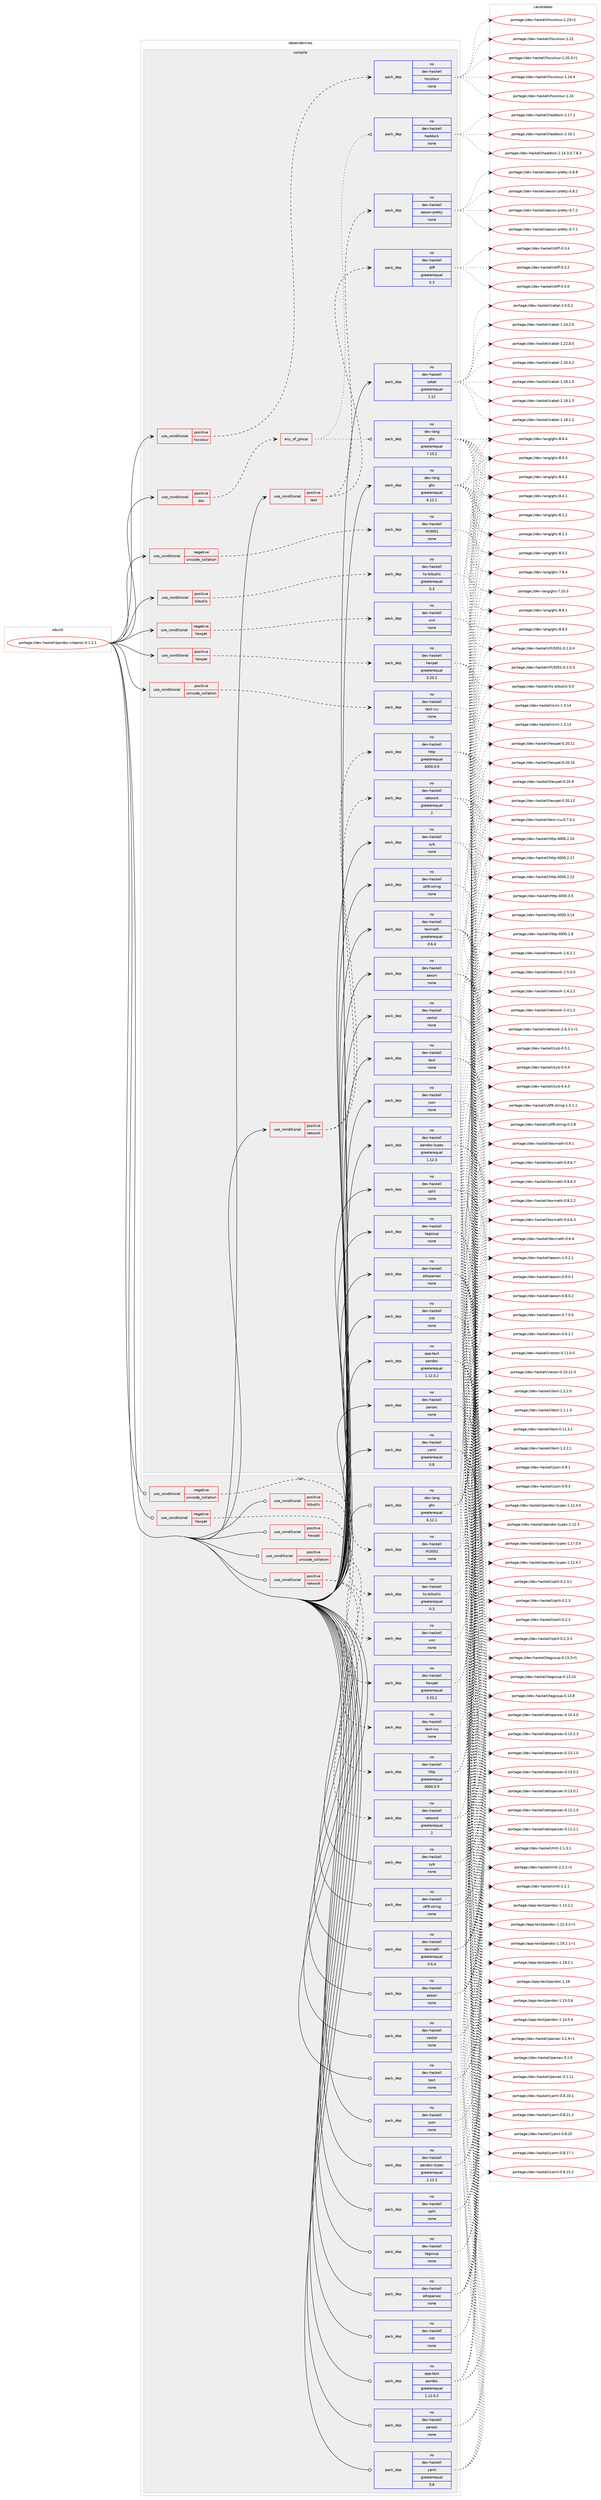 digraph prolog {

# *************
# Graph options
# *************

newrank=true;
concentrate=true;
compound=true;
graph [rankdir=LR,fontname=Helvetica,fontsize=10,ranksep=1.5];#, ranksep=2.5, nodesep=0.2];
edge  [arrowhead=vee];
node  [fontname=Helvetica,fontsize=10];

# **********
# The ebuild
# **********

subgraph cluster_leftcol {
color=gray;
label=<<i>ebuild</i>>;
id [label="portage://dev-haskell/pandoc-citeproc-0.1.2.1", color=red, width=4, href="../dev-haskell/pandoc-citeproc-0.1.2.1.svg"];
}

# ****************
# The dependencies
# ****************

subgraph cluster_midcol {
color=gray;
label=<<i>dependencies</i>>;
subgraph cluster_compile {
fillcolor="#eeeeee";
style=filled;
label=<<i>compile</i>>;
subgraph cond132416 {
dependency549888 [label=<<TABLE BORDER="0" CELLBORDER="1" CELLSPACING="0" CELLPADDING="4"><TR><TD ROWSPAN="3" CELLPADDING="10">use_conditional</TD></TR><TR><TD>negative</TD></TR><TR><TD>hexpat</TD></TR></TABLE>>, shape=none, color=red];
subgraph pack411275 {
dependency549889 [label=<<TABLE BORDER="0" CELLBORDER="1" CELLSPACING="0" CELLPADDING="4" WIDTH="220"><TR><TD ROWSPAN="6" CELLPADDING="30">pack_dep</TD></TR><TR><TD WIDTH="110">no</TD></TR><TR><TD>dev-haskell</TD></TR><TR><TD>xml</TD></TR><TR><TD>none</TD></TR><TR><TD></TD></TR></TABLE>>, shape=none, color=blue];
}
dependency549888:e -> dependency549889:w [weight=20,style="dashed",arrowhead="vee"];
}
id:e -> dependency549888:w [weight=20,style="solid",arrowhead="vee"];
subgraph cond132417 {
dependency549890 [label=<<TABLE BORDER="0" CELLBORDER="1" CELLSPACING="0" CELLPADDING="4"><TR><TD ROWSPAN="3" CELLPADDING="10">use_conditional</TD></TR><TR><TD>negative</TD></TR><TR><TD>unicode_collation</TD></TR></TABLE>>, shape=none, color=red];
subgraph pack411276 {
dependency549891 [label=<<TABLE BORDER="0" CELLBORDER="1" CELLSPACING="0" CELLPADDING="4" WIDTH="220"><TR><TD ROWSPAN="6" CELLPADDING="30">pack_dep</TD></TR><TR><TD WIDTH="110">no</TD></TR><TR><TD>dev-haskell</TD></TR><TR><TD>rfc5051</TD></TR><TR><TD>none</TD></TR><TR><TD></TD></TR></TABLE>>, shape=none, color=blue];
}
dependency549890:e -> dependency549891:w [weight=20,style="dashed",arrowhead="vee"];
}
id:e -> dependency549890:w [weight=20,style="solid",arrowhead="vee"];
subgraph cond132418 {
dependency549892 [label=<<TABLE BORDER="0" CELLBORDER="1" CELLSPACING="0" CELLPADDING="4"><TR><TD ROWSPAN="3" CELLPADDING="10">use_conditional</TD></TR><TR><TD>positive</TD></TR><TR><TD>bibutils</TD></TR></TABLE>>, shape=none, color=red];
subgraph pack411277 {
dependency549893 [label=<<TABLE BORDER="0" CELLBORDER="1" CELLSPACING="0" CELLPADDING="4" WIDTH="220"><TR><TD ROWSPAN="6" CELLPADDING="30">pack_dep</TD></TR><TR><TD WIDTH="110">no</TD></TR><TR><TD>dev-haskell</TD></TR><TR><TD>hs-bibutils</TD></TR><TR><TD>greaterequal</TD></TR><TR><TD>0.3</TD></TR></TABLE>>, shape=none, color=blue];
}
dependency549892:e -> dependency549893:w [weight=20,style="dashed",arrowhead="vee"];
}
id:e -> dependency549892:w [weight=20,style="solid",arrowhead="vee"];
subgraph cond132419 {
dependency549894 [label=<<TABLE BORDER="0" CELLBORDER="1" CELLSPACING="0" CELLPADDING="4"><TR><TD ROWSPAN="3" CELLPADDING="10">use_conditional</TD></TR><TR><TD>positive</TD></TR><TR><TD>doc</TD></TR></TABLE>>, shape=none, color=red];
subgraph any5960 {
dependency549895 [label=<<TABLE BORDER="0" CELLBORDER="1" CELLSPACING="0" CELLPADDING="4"><TR><TD CELLPADDING="10">any_of_group</TD></TR></TABLE>>, shape=none, color=red];subgraph pack411278 {
dependency549896 [label=<<TABLE BORDER="0" CELLBORDER="1" CELLSPACING="0" CELLPADDING="4" WIDTH="220"><TR><TD ROWSPAN="6" CELLPADDING="30">pack_dep</TD></TR><TR><TD WIDTH="110">no</TD></TR><TR><TD>dev-haskell</TD></TR><TR><TD>haddock</TD></TR><TR><TD>none</TD></TR><TR><TD></TD></TR></TABLE>>, shape=none, color=blue];
}
dependency549895:e -> dependency549896:w [weight=20,style="dotted",arrowhead="oinv"];
subgraph pack411279 {
dependency549897 [label=<<TABLE BORDER="0" CELLBORDER="1" CELLSPACING="0" CELLPADDING="4" WIDTH="220"><TR><TD ROWSPAN="6" CELLPADDING="30">pack_dep</TD></TR><TR><TD WIDTH="110">no</TD></TR><TR><TD>dev-lang</TD></TR><TR><TD>ghc</TD></TR><TR><TD>greaterequal</TD></TR><TR><TD>7.10.2</TD></TR></TABLE>>, shape=none, color=blue];
}
dependency549895:e -> dependency549897:w [weight=20,style="dotted",arrowhead="oinv"];
}
dependency549894:e -> dependency549895:w [weight=20,style="dashed",arrowhead="vee"];
}
id:e -> dependency549894:w [weight=20,style="solid",arrowhead="vee"];
subgraph cond132420 {
dependency549898 [label=<<TABLE BORDER="0" CELLBORDER="1" CELLSPACING="0" CELLPADDING="4"><TR><TD ROWSPAN="3" CELLPADDING="10">use_conditional</TD></TR><TR><TD>positive</TD></TR><TR><TD>hexpat</TD></TR></TABLE>>, shape=none, color=red];
subgraph pack411280 {
dependency549899 [label=<<TABLE BORDER="0" CELLBORDER="1" CELLSPACING="0" CELLPADDING="4" WIDTH="220"><TR><TD ROWSPAN="6" CELLPADDING="30">pack_dep</TD></TR><TR><TD WIDTH="110">no</TD></TR><TR><TD>dev-haskell</TD></TR><TR><TD>hexpat</TD></TR><TR><TD>greaterequal</TD></TR><TR><TD>0.20.2</TD></TR></TABLE>>, shape=none, color=blue];
}
dependency549898:e -> dependency549899:w [weight=20,style="dashed",arrowhead="vee"];
}
id:e -> dependency549898:w [weight=20,style="solid",arrowhead="vee"];
subgraph cond132421 {
dependency549900 [label=<<TABLE BORDER="0" CELLBORDER="1" CELLSPACING="0" CELLPADDING="4"><TR><TD ROWSPAN="3" CELLPADDING="10">use_conditional</TD></TR><TR><TD>positive</TD></TR><TR><TD>hscolour</TD></TR></TABLE>>, shape=none, color=red];
subgraph pack411281 {
dependency549901 [label=<<TABLE BORDER="0" CELLBORDER="1" CELLSPACING="0" CELLPADDING="4" WIDTH="220"><TR><TD ROWSPAN="6" CELLPADDING="30">pack_dep</TD></TR><TR><TD WIDTH="110">no</TD></TR><TR><TD>dev-haskell</TD></TR><TR><TD>hscolour</TD></TR><TR><TD>none</TD></TR><TR><TD></TD></TR></TABLE>>, shape=none, color=blue];
}
dependency549900:e -> dependency549901:w [weight=20,style="dashed",arrowhead="vee"];
}
id:e -> dependency549900:w [weight=20,style="solid",arrowhead="vee"];
subgraph cond132422 {
dependency549902 [label=<<TABLE BORDER="0" CELLBORDER="1" CELLSPACING="0" CELLPADDING="4"><TR><TD ROWSPAN="3" CELLPADDING="10">use_conditional</TD></TR><TR><TD>positive</TD></TR><TR><TD>network</TD></TR></TABLE>>, shape=none, color=red];
subgraph pack411282 {
dependency549903 [label=<<TABLE BORDER="0" CELLBORDER="1" CELLSPACING="0" CELLPADDING="4" WIDTH="220"><TR><TD ROWSPAN="6" CELLPADDING="30">pack_dep</TD></TR><TR><TD WIDTH="110">no</TD></TR><TR><TD>dev-haskell</TD></TR><TR><TD>http</TD></TR><TR><TD>greaterequal</TD></TR><TR><TD>4000.0.9</TD></TR></TABLE>>, shape=none, color=blue];
}
dependency549902:e -> dependency549903:w [weight=20,style="dashed",arrowhead="vee"];
subgraph pack411283 {
dependency549904 [label=<<TABLE BORDER="0" CELLBORDER="1" CELLSPACING="0" CELLPADDING="4" WIDTH="220"><TR><TD ROWSPAN="6" CELLPADDING="30">pack_dep</TD></TR><TR><TD WIDTH="110">no</TD></TR><TR><TD>dev-haskell</TD></TR><TR><TD>network</TD></TR><TR><TD>greaterequal</TD></TR><TR><TD>2</TD></TR></TABLE>>, shape=none, color=blue];
}
dependency549902:e -> dependency549904:w [weight=20,style="dashed",arrowhead="vee"];
}
id:e -> dependency549902:w [weight=20,style="solid",arrowhead="vee"];
subgraph cond132423 {
dependency549905 [label=<<TABLE BORDER="0" CELLBORDER="1" CELLSPACING="0" CELLPADDING="4"><TR><TD ROWSPAN="3" CELLPADDING="10">use_conditional</TD></TR><TR><TD>positive</TD></TR><TR><TD>test</TD></TR></TABLE>>, shape=none, color=red];
subgraph pack411284 {
dependency549906 [label=<<TABLE BORDER="0" CELLBORDER="1" CELLSPACING="0" CELLPADDING="4" WIDTH="220"><TR><TD ROWSPAN="6" CELLPADDING="30">pack_dep</TD></TR><TR><TD WIDTH="110">no</TD></TR><TR><TD>dev-haskell</TD></TR><TR><TD>aeson-pretty</TD></TR><TR><TD>none</TD></TR><TR><TD></TD></TR></TABLE>>, shape=none, color=blue];
}
dependency549905:e -> dependency549906:w [weight=20,style="dashed",arrowhead="vee"];
subgraph pack411285 {
dependency549907 [label=<<TABLE BORDER="0" CELLBORDER="1" CELLSPACING="0" CELLPADDING="4" WIDTH="220"><TR><TD ROWSPAN="6" CELLPADDING="30">pack_dep</TD></TR><TR><TD WIDTH="110">no</TD></TR><TR><TD>dev-haskell</TD></TR><TR><TD>diff</TD></TR><TR><TD>greaterequal</TD></TR><TR><TD>0.3</TD></TR></TABLE>>, shape=none, color=blue];
}
dependency549905:e -> dependency549907:w [weight=20,style="dashed",arrowhead="vee"];
}
id:e -> dependency549905:w [weight=20,style="solid",arrowhead="vee"];
subgraph cond132424 {
dependency549908 [label=<<TABLE BORDER="0" CELLBORDER="1" CELLSPACING="0" CELLPADDING="4"><TR><TD ROWSPAN="3" CELLPADDING="10">use_conditional</TD></TR><TR><TD>positive</TD></TR><TR><TD>unicode_collation</TD></TR></TABLE>>, shape=none, color=red];
subgraph pack411286 {
dependency549909 [label=<<TABLE BORDER="0" CELLBORDER="1" CELLSPACING="0" CELLPADDING="4" WIDTH="220"><TR><TD ROWSPAN="6" CELLPADDING="30">pack_dep</TD></TR><TR><TD WIDTH="110">no</TD></TR><TR><TD>dev-haskell</TD></TR><TR><TD>text-icu</TD></TR><TR><TD>none</TD></TR><TR><TD></TD></TR></TABLE>>, shape=none, color=blue];
}
dependency549908:e -> dependency549909:w [weight=20,style="dashed",arrowhead="vee"];
}
id:e -> dependency549908:w [weight=20,style="solid",arrowhead="vee"];
subgraph pack411287 {
dependency549910 [label=<<TABLE BORDER="0" CELLBORDER="1" CELLSPACING="0" CELLPADDING="4" WIDTH="220"><TR><TD ROWSPAN="6" CELLPADDING="30">pack_dep</TD></TR><TR><TD WIDTH="110">no</TD></TR><TR><TD>app-text</TD></TR><TR><TD>pandoc</TD></TR><TR><TD>greaterequal</TD></TR><TR><TD>1.12.0.2</TD></TR></TABLE>>, shape=none, color=blue];
}
id:e -> dependency549910:w [weight=20,style="solid",arrowhead="vee"];
subgraph pack411288 {
dependency549911 [label=<<TABLE BORDER="0" CELLBORDER="1" CELLSPACING="0" CELLPADDING="4" WIDTH="220"><TR><TD ROWSPAN="6" CELLPADDING="30">pack_dep</TD></TR><TR><TD WIDTH="110">no</TD></TR><TR><TD>dev-haskell</TD></TR><TR><TD>aeson</TD></TR><TR><TD>none</TD></TR><TR><TD></TD></TR></TABLE>>, shape=none, color=blue];
}
id:e -> dependency549911:w [weight=20,style="solid",arrowhead="vee"];
subgraph pack411289 {
dependency549912 [label=<<TABLE BORDER="0" CELLBORDER="1" CELLSPACING="0" CELLPADDING="4" WIDTH="220"><TR><TD ROWSPAN="6" CELLPADDING="30">pack_dep</TD></TR><TR><TD WIDTH="110">no</TD></TR><TR><TD>dev-haskell</TD></TR><TR><TD>attoparsec</TD></TR><TR><TD>none</TD></TR><TR><TD></TD></TR></TABLE>>, shape=none, color=blue];
}
id:e -> dependency549912:w [weight=20,style="solid",arrowhead="vee"];
subgraph pack411290 {
dependency549913 [label=<<TABLE BORDER="0" CELLBORDER="1" CELLSPACING="0" CELLPADDING="4" WIDTH="220"><TR><TD ROWSPAN="6" CELLPADDING="30">pack_dep</TD></TR><TR><TD WIDTH="110">no</TD></TR><TR><TD>dev-haskell</TD></TR><TR><TD>cabal</TD></TR><TR><TD>greaterequal</TD></TR><TR><TD>1.12</TD></TR></TABLE>>, shape=none, color=blue];
}
id:e -> dependency549913:w [weight=20,style="solid",arrowhead="vee"];
subgraph pack411291 {
dependency549914 [label=<<TABLE BORDER="0" CELLBORDER="1" CELLSPACING="0" CELLPADDING="4" WIDTH="220"><TR><TD ROWSPAN="6" CELLPADDING="30">pack_dep</TD></TR><TR><TD WIDTH="110">no</TD></TR><TR><TD>dev-haskell</TD></TR><TR><TD>json</TD></TR><TR><TD>none</TD></TR><TR><TD></TD></TR></TABLE>>, shape=none, color=blue];
}
id:e -> dependency549914:w [weight=20,style="solid",arrowhead="vee"];
subgraph pack411292 {
dependency549915 [label=<<TABLE BORDER="0" CELLBORDER="1" CELLSPACING="0" CELLPADDING="4" WIDTH="220"><TR><TD ROWSPAN="6" CELLPADDING="30">pack_dep</TD></TR><TR><TD WIDTH="110">no</TD></TR><TR><TD>dev-haskell</TD></TR><TR><TD>mtl</TD></TR><TR><TD>none</TD></TR><TR><TD></TD></TR></TABLE>>, shape=none, color=blue];
}
id:e -> dependency549915:w [weight=20,style="solid",arrowhead="vee"];
subgraph pack411293 {
dependency549916 [label=<<TABLE BORDER="0" CELLBORDER="1" CELLSPACING="0" CELLPADDING="4" WIDTH="220"><TR><TD ROWSPAN="6" CELLPADDING="30">pack_dep</TD></TR><TR><TD WIDTH="110">no</TD></TR><TR><TD>dev-haskell</TD></TR><TR><TD>pandoc-types</TD></TR><TR><TD>greaterequal</TD></TR><TR><TD>1.12.3</TD></TR></TABLE>>, shape=none, color=blue];
}
id:e -> dependency549916:w [weight=20,style="solid",arrowhead="vee"];
subgraph pack411294 {
dependency549917 [label=<<TABLE BORDER="0" CELLBORDER="1" CELLSPACING="0" CELLPADDING="4" WIDTH="220"><TR><TD ROWSPAN="6" CELLPADDING="30">pack_dep</TD></TR><TR><TD WIDTH="110">no</TD></TR><TR><TD>dev-haskell</TD></TR><TR><TD>parsec</TD></TR><TR><TD>none</TD></TR><TR><TD></TD></TR></TABLE>>, shape=none, color=blue];
}
id:e -> dependency549917:w [weight=20,style="solid",arrowhead="vee"];
subgraph pack411295 {
dependency549918 [label=<<TABLE BORDER="0" CELLBORDER="1" CELLSPACING="0" CELLPADDING="4" WIDTH="220"><TR><TD ROWSPAN="6" CELLPADDING="30">pack_dep</TD></TR><TR><TD WIDTH="110">no</TD></TR><TR><TD>dev-haskell</TD></TR><TR><TD>split</TD></TR><TR><TD>none</TD></TR><TR><TD></TD></TR></TABLE>>, shape=none, color=blue];
}
id:e -> dependency549918:w [weight=20,style="solid",arrowhead="vee"];
subgraph pack411296 {
dependency549919 [label=<<TABLE BORDER="0" CELLBORDER="1" CELLSPACING="0" CELLPADDING="4" WIDTH="220"><TR><TD ROWSPAN="6" CELLPADDING="30">pack_dep</TD></TR><TR><TD WIDTH="110">no</TD></TR><TR><TD>dev-haskell</TD></TR><TR><TD>syb</TD></TR><TR><TD>none</TD></TR><TR><TD></TD></TR></TABLE>>, shape=none, color=blue];
}
id:e -> dependency549919:w [weight=20,style="solid",arrowhead="vee"];
subgraph pack411297 {
dependency549920 [label=<<TABLE BORDER="0" CELLBORDER="1" CELLSPACING="0" CELLPADDING="4" WIDTH="220"><TR><TD ROWSPAN="6" CELLPADDING="30">pack_dep</TD></TR><TR><TD WIDTH="110">no</TD></TR><TR><TD>dev-haskell</TD></TR><TR><TD>tagsoup</TD></TR><TR><TD>none</TD></TR><TR><TD></TD></TR></TABLE>>, shape=none, color=blue];
}
id:e -> dependency549920:w [weight=20,style="solid",arrowhead="vee"];
subgraph pack411298 {
dependency549921 [label=<<TABLE BORDER="0" CELLBORDER="1" CELLSPACING="0" CELLPADDING="4" WIDTH="220"><TR><TD ROWSPAN="6" CELLPADDING="30">pack_dep</TD></TR><TR><TD WIDTH="110">no</TD></TR><TR><TD>dev-haskell</TD></TR><TR><TD>texmath</TD></TR><TR><TD>greaterequal</TD></TR><TR><TD>0.6.4</TD></TR></TABLE>>, shape=none, color=blue];
}
id:e -> dependency549921:w [weight=20,style="solid",arrowhead="vee"];
subgraph pack411299 {
dependency549922 [label=<<TABLE BORDER="0" CELLBORDER="1" CELLSPACING="0" CELLPADDING="4" WIDTH="220"><TR><TD ROWSPAN="6" CELLPADDING="30">pack_dep</TD></TR><TR><TD WIDTH="110">no</TD></TR><TR><TD>dev-haskell</TD></TR><TR><TD>text</TD></TR><TR><TD>none</TD></TR><TR><TD></TD></TR></TABLE>>, shape=none, color=blue];
}
id:e -> dependency549922:w [weight=20,style="solid",arrowhead="vee"];
subgraph pack411300 {
dependency549923 [label=<<TABLE BORDER="0" CELLBORDER="1" CELLSPACING="0" CELLPADDING="4" WIDTH="220"><TR><TD ROWSPAN="6" CELLPADDING="30">pack_dep</TD></TR><TR><TD WIDTH="110">no</TD></TR><TR><TD>dev-haskell</TD></TR><TR><TD>utf8-string</TD></TR><TR><TD>none</TD></TR><TR><TD></TD></TR></TABLE>>, shape=none, color=blue];
}
id:e -> dependency549923:w [weight=20,style="solid",arrowhead="vee"];
subgraph pack411301 {
dependency549924 [label=<<TABLE BORDER="0" CELLBORDER="1" CELLSPACING="0" CELLPADDING="4" WIDTH="220"><TR><TD ROWSPAN="6" CELLPADDING="30">pack_dep</TD></TR><TR><TD WIDTH="110">no</TD></TR><TR><TD>dev-haskell</TD></TR><TR><TD>vector</TD></TR><TR><TD>none</TD></TR><TR><TD></TD></TR></TABLE>>, shape=none, color=blue];
}
id:e -> dependency549924:w [weight=20,style="solid",arrowhead="vee"];
subgraph pack411302 {
dependency549925 [label=<<TABLE BORDER="0" CELLBORDER="1" CELLSPACING="0" CELLPADDING="4" WIDTH="220"><TR><TD ROWSPAN="6" CELLPADDING="30">pack_dep</TD></TR><TR><TD WIDTH="110">no</TD></TR><TR><TD>dev-haskell</TD></TR><TR><TD>yaml</TD></TR><TR><TD>greaterequal</TD></TR><TR><TD>0.8</TD></TR></TABLE>>, shape=none, color=blue];
}
id:e -> dependency549925:w [weight=20,style="solid",arrowhead="vee"];
subgraph pack411303 {
dependency549926 [label=<<TABLE BORDER="0" CELLBORDER="1" CELLSPACING="0" CELLPADDING="4" WIDTH="220"><TR><TD ROWSPAN="6" CELLPADDING="30">pack_dep</TD></TR><TR><TD WIDTH="110">no</TD></TR><TR><TD>dev-lang</TD></TR><TR><TD>ghc</TD></TR><TR><TD>greaterequal</TD></TR><TR><TD>6.12.1</TD></TR></TABLE>>, shape=none, color=blue];
}
id:e -> dependency549926:w [weight=20,style="solid",arrowhead="vee"];
}
subgraph cluster_compileandrun {
fillcolor="#eeeeee";
style=filled;
label=<<i>compile and run</i>>;
}
subgraph cluster_run {
fillcolor="#eeeeee";
style=filled;
label=<<i>run</i>>;
subgraph cond132425 {
dependency549927 [label=<<TABLE BORDER="0" CELLBORDER="1" CELLSPACING="0" CELLPADDING="4"><TR><TD ROWSPAN="3" CELLPADDING="10">use_conditional</TD></TR><TR><TD>negative</TD></TR><TR><TD>hexpat</TD></TR></TABLE>>, shape=none, color=red];
subgraph pack411304 {
dependency549928 [label=<<TABLE BORDER="0" CELLBORDER="1" CELLSPACING="0" CELLPADDING="4" WIDTH="220"><TR><TD ROWSPAN="6" CELLPADDING="30">pack_dep</TD></TR><TR><TD WIDTH="110">no</TD></TR><TR><TD>dev-haskell</TD></TR><TR><TD>xml</TD></TR><TR><TD>none</TD></TR><TR><TD></TD></TR></TABLE>>, shape=none, color=blue];
}
dependency549927:e -> dependency549928:w [weight=20,style="dashed",arrowhead="vee"];
}
id:e -> dependency549927:w [weight=20,style="solid",arrowhead="odot"];
subgraph cond132426 {
dependency549929 [label=<<TABLE BORDER="0" CELLBORDER="1" CELLSPACING="0" CELLPADDING="4"><TR><TD ROWSPAN="3" CELLPADDING="10">use_conditional</TD></TR><TR><TD>negative</TD></TR><TR><TD>unicode_collation</TD></TR></TABLE>>, shape=none, color=red];
subgraph pack411305 {
dependency549930 [label=<<TABLE BORDER="0" CELLBORDER="1" CELLSPACING="0" CELLPADDING="4" WIDTH="220"><TR><TD ROWSPAN="6" CELLPADDING="30">pack_dep</TD></TR><TR><TD WIDTH="110">no</TD></TR><TR><TD>dev-haskell</TD></TR><TR><TD>rfc5051</TD></TR><TR><TD>none</TD></TR><TR><TD></TD></TR></TABLE>>, shape=none, color=blue];
}
dependency549929:e -> dependency549930:w [weight=20,style="dashed",arrowhead="vee"];
}
id:e -> dependency549929:w [weight=20,style="solid",arrowhead="odot"];
subgraph cond132427 {
dependency549931 [label=<<TABLE BORDER="0" CELLBORDER="1" CELLSPACING="0" CELLPADDING="4"><TR><TD ROWSPAN="3" CELLPADDING="10">use_conditional</TD></TR><TR><TD>positive</TD></TR><TR><TD>bibutils</TD></TR></TABLE>>, shape=none, color=red];
subgraph pack411306 {
dependency549932 [label=<<TABLE BORDER="0" CELLBORDER="1" CELLSPACING="0" CELLPADDING="4" WIDTH="220"><TR><TD ROWSPAN="6" CELLPADDING="30">pack_dep</TD></TR><TR><TD WIDTH="110">no</TD></TR><TR><TD>dev-haskell</TD></TR><TR><TD>hs-bibutils</TD></TR><TR><TD>greaterequal</TD></TR><TR><TD>0.3</TD></TR></TABLE>>, shape=none, color=blue];
}
dependency549931:e -> dependency549932:w [weight=20,style="dashed",arrowhead="vee"];
}
id:e -> dependency549931:w [weight=20,style="solid",arrowhead="odot"];
subgraph cond132428 {
dependency549933 [label=<<TABLE BORDER="0" CELLBORDER="1" CELLSPACING="0" CELLPADDING="4"><TR><TD ROWSPAN="3" CELLPADDING="10">use_conditional</TD></TR><TR><TD>positive</TD></TR><TR><TD>hexpat</TD></TR></TABLE>>, shape=none, color=red];
subgraph pack411307 {
dependency549934 [label=<<TABLE BORDER="0" CELLBORDER="1" CELLSPACING="0" CELLPADDING="4" WIDTH="220"><TR><TD ROWSPAN="6" CELLPADDING="30">pack_dep</TD></TR><TR><TD WIDTH="110">no</TD></TR><TR><TD>dev-haskell</TD></TR><TR><TD>hexpat</TD></TR><TR><TD>greaterequal</TD></TR><TR><TD>0.20.2</TD></TR></TABLE>>, shape=none, color=blue];
}
dependency549933:e -> dependency549934:w [weight=20,style="dashed",arrowhead="vee"];
}
id:e -> dependency549933:w [weight=20,style="solid",arrowhead="odot"];
subgraph cond132429 {
dependency549935 [label=<<TABLE BORDER="0" CELLBORDER="1" CELLSPACING="0" CELLPADDING="4"><TR><TD ROWSPAN="3" CELLPADDING="10">use_conditional</TD></TR><TR><TD>positive</TD></TR><TR><TD>network</TD></TR></TABLE>>, shape=none, color=red];
subgraph pack411308 {
dependency549936 [label=<<TABLE BORDER="0" CELLBORDER="1" CELLSPACING="0" CELLPADDING="4" WIDTH="220"><TR><TD ROWSPAN="6" CELLPADDING="30">pack_dep</TD></TR><TR><TD WIDTH="110">no</TD></TR><TR><TD>dev-haskell</TD></TR><TR><TD>http</TD></TR><TR><TD>greaterequal</TD></TR><TR><TD>4000.0.9</TD></TR></TABLE>>, shape=none, color=blue];
}
dependency549935:e -> dependency549936:w [weight=20,style="dashed",arrowhead="vee"];
subgraph pack411309 {
dependency549937 [label=<<TABLE BORDER="0" CELLBORDER="1" CELLSPACING="0" CELLPADDING="4" WIDTH="220"><TR><TD ROWSPAN="6" CELLPADDING="30">pack_dep</TD></TR><TR><TD WIDTH="110">no</TD></TR><TR><TD>dev-haskell</TD></TR><TR><TD>network</TD></TR><TR><TD>greaterequal</TD></TR><TR><TD>2</TD></TR></TABLE>>, shape=none, color=blue];
}
dependency549935:e -> dependency549937:w [weight=20,style="dashed",arrowhead="vee"];
}
id:e -> dependency549935:w [weight=20,style="solid",arrowhead="odot"];
subgraph cond132430 {
dependency549938 [label=<<TABLE BORDER="0" CELLBORDER="1" CELLSPACING="0" CELLPADDING="4"><TR><TD ROWSPAN="3" CELLPADDING="10">use_conditional</TD></TR><TR><TD>positive</TD></TR><TR><TD>unicode_collation</TD></TR></TABLE>>, shape=none, color=red];
subgraph pack411310 {
dependency549939 [label=<<TABLE BORDER="0" CELLBORDER="1" CELLSPACING="0" CELLPADDING="4" WIDTH="220"><TR><TD ROWSPAN="6" CELLPADDING="30">pack_dep</TD></TR><TR><TD WIDTH="110">no</TD></TR><TR><TD>dev-haskell</TD></TR><TR><TD>text-icu</TD></TR><TR><TD>none</TD></TR><TR><TD></TD></TR></TABLE>>, shape=none, color=blue];
}
dependency549938:e -> dependency549939:w [weight=20,style="dashed",arrowhead="vee"];
}
id:e -> dependency549938:w [weight=20,style="solid",arrowhead="odot"];
subgraph pack411311 {
dependency549940 [label=<<TABLE BORDER="0" CELLBORDER="1" CELLSPACING="0" CELLPADDING="4" WIDTH="220"><TR><TD ROWSPAN="6" CELLPADDING="30">pack_dep</TD></TR><TR><TD WIDTH="110">no</TD></TR><TR><TD>app-text</TD></TR><TR><TD>pandoc</TD></TR><TR><TD>greaterequal</TD></TR><TR><TD>1.12.0.2</TD></TR></TABLE>>, shape=none, color=blue];
}
id:e -> dependency549940:w [weight=20,style="solid",arrowhead="odot"];
subgraph pack411312 {
dependency549941 [label=<<TABLE BORDER="0" CELLBORDER="1" CELLSPACING="0" CELLPADDING="4" WIDTH="220"><TR><TD ROWSPAN="6" CELLPADDING="30">pack_dep</TD></TR><TR><TD WIDTH="110">no</TD></TR><TR><TD>dev-haskell</TD></TR><TR><TD>aeson</TD></TR><TR><TD>none</TD></TR><TR><TD></TD></TR></TABLE>>, shape=none, color=blue];
}
id:e -> dependency549941:w [weight=20,style="solid",arrowhead="odot"];
subgraph pack411313 {
dependency549942 [label=<<TABLE BORDER="0" CELLBORDER="1" CELLSPACING="0" CELLPADDING="4" WIDTH="220"><TR><TD ROWSPAN="6" CELLPADDING="30">pack_dep</TD></TR><TR><TD WIDTH="110">no</TD></TR><TR><TD>dev-haskell</TD></TR><TR><TD>attoparsec</TD></TR><TR><TD>none</TD></TR><TR><TD></TD></TR></TABLE>>, shape=none, color=blue];
}
id:e -> dependency549942:w [weight=20,style="solid",arrowhead="odot"];
subgraph pack411314 {
dependency549943 [label=<<TABLE BORDER="0" CELLBORDER="1" CELLSPACING="0" CELLPADDING="4" WIDTH="220"><TR><TD ROWSPAN="6" CELLPADDING="30">pack_dep</TD></TR><TR><TD WIDTH="110">no</TD></TR><TR><TD>dev-haskell</TD></TR><TR><TD>json</TD></TR><TR><TD>none</TD></TR><TR><TD></TD></TR></TABLE>>, shape=none, color=blue];
}
id:e -> dependency549943:w [weight=20,style="solid",arrowhead="odot"];
subgraph pack411315 {
dependency549944 [label=<<TABLE BORDER="0" CELLBORDER="1" CELLSPACING="0" CELLPADDING="4" WIDTH="220"><TR><TD ROWSPAN="6" CELLPADDING="30">pack_dep</TD></TR><TR><TD WIDTH="110">no</TD></TR><TR><TD>dev-haskell</TD></TR><TR><TD>mtl</TD></TR><TR><TD>none</TD></TR><TR><TD></TD></TR></TABLE>>, shape=none, color=blue];
}
id:e -> dependency549944:w [weight=20,style="solid",arrowhead="odot"];
subgraph pack411316 {
dependency549945 [label=<<TABLE BORDER="0" CELLBORDER="1" CELLSPACING="0" CELLPADDING="4" WIDTH="220"><TR><TD ROWSPAN="6" CELLPADDING="30">pack_dep</TD></TR><TR><TD WIDTH="110">no</TD></TR><TR><TD>dev-haskell</TD></TR><TR><TD>pandoc-types</TD></TR><TR><TD>greaterequal</TD></TR><TR><TD>1.12.3</TD></TR></TABLE>>, shape=none, color=blue];
}
id:e -> dependency549945:w [weight=20,style="solid",arrowhead="odot"];
subgraph pack411317 {
dependency549946 [label=<<TABLE BORDER="0" CELLBORDER="1" CELLSPACING="0" CELLPADDING="4" WIDTH="220"><TR><TD ROWSPAN="6" CELLPADDING="30">pack_dep</TD></TR><TR><TD WIDTH="110">no</TD></TR><TR><TD>dev-haskell</TD></TR><TR><TD>parsec</TD></TR><TR><TD>none</TD></TR><TR><TD></TD></TR></TABLE>>, shape=none, color=blue];
}
id:e -> dependency549946:w [weight=20,style="solid",arrowhead="odot"];
subgraph pack411318 {
dependency549947 [label=<<TABLE BORDER="0" CELLBORDER="1" CELLSPACING="0" CELLPADDING="4" WIDTH="220"><TR><TD ROWSPAN="6" CELLPADDING="30">pack_dep</TD></TR><TR><TD WIDTH="110">no</TD></TR><TR><TD>dev-haskell</TD></TR><TR><TD>split</TD></TR><TR><TD>none</TD></TR><TR><TD></TD></TR></TABLE>>, shape=none, color=blue];
}
id:e -> dependency549947:w [weight=20,style="solid",arrowhead="odot"];
subgraph pack411319 {
dependency549948 [label=<<TABLE BORDER="0" CELLBORDER="1" CELLSPACING="0" CELLPADDING="4" WIDTH="220"><TR><TD ROWSPAN="6" CELLPADDING="30">pack_dep</TD></TR><TR><TD WIDTH="110">no</TD></TR><TR><TD>dev-haskell</TD></TR><TR><TD>syb</TD></TR><TR><TD>none</TD></TR><TR><TD></TD></TR></TABLE>>, shape=none, color=blue];
}
id:e -> dependency549948:w [weight=20,style="solid",arrowhead="odot"];
subgraph pack411320 {
dependency549949 [label=<<TABLE BORDER="0" CELLBORDER="1" CELLSPACING="0" CELLPADDING="4" WIDTH="220"><TR><TD ROWSPAN="6" CELLPADDING="30">pack_dep</TD></TR><TR><TD WIDTH="110">no</TD></TR><TR><TD>dev-haskell</TD></TR><TR><TD>tagsoup</TD></TR><TR><TD>none</TD></TR><TR><TD></TD></TR></TABLE>>, shape=none, color=blue];
}
id:e -> dependency549949:w [weight=20,style="solid",arrowhead="odot"];
subgraph pack411321 {
dependency549950 [label=<<TABLE BORDER="0" CELLBORDER="1" CELLSPACING="0" CELLPADDING="4" WIDTH="220"><TR><TD ROWSPAN="6" CELLPADDING="30">pack_dep</TD></TR><TR><TD WIDTH="110">no</TD></TR><TR><TD>dev-haskell</TD></TR><TR><TD>texmath</TD></TR><TR><TD>greaterequal</TD></TR><TR><TD>0.6.4</TD></TR></TABLE>>, shape=none, color=blue];
}
id:e -> dependency549950:w [weight=20,style="solid",arrowhead="odot"];
subgraph pack411322 {
dependency549951 [label=<<TABLE BORDER="0" CELLBORDER="1" CELLSPACING="0" CELLPADDING="4" WIDTH="220"><TR><TD ROWSPAN="6" CELLPADDING="30">pack_dep</TD></TR><TR><TD WIDTH="110">no</TD></TR><TR><TD>dev-haskell</TD></TR><TR><TD>text</TD></TR><TR><TD>none</TD></TR><TR><TD></TD></TR></TABLE>>, shape=none, color=blue];
}
id:e -> dependency549951:w [weight=20,style="solid",arrowhead="odot"];
subgraph pack411323 {
dependency549952 [label=<<TABLE BORDER="0" CELLBORDER="1" CELLSPACING="0" CELLPADDING="4" WIDTH="220"><TR><TD ROWSPAN="6" CELLPADDING="30">pack_dep</TD></TR><TR><TD WIDTH="110">no</TD></TR><TR><TD>dev-haskell</TD></TR><TR><TD>utf8-string</TD></TR><TR><TD>none</TD></TR><TR><TD></TD></TR></TABLE>>, shape=none, color=blue];
}
id:e -> dependency549952:w [weight=20,style="solid",arrowhead="odot"];
subgraph pack411324 {
dependency549953 [label=<<TABLE BORDER="0" CELLBORDER="1" CELLSPACING="0" CELLPADDING="4" WIDTH="220"><TR><TD ROWSPAN="6" CELLPADDING="30">pack_dep</TD></TR><TR><TD WIDTH="110">no</TD></TR><TR><TD>dev-haskell</TD></TR><TR><TD>vector</TD></TR><TR><TD>none</TD></TR><TR><TD></TD></TR></TABLE>>, shape=none, color=blue];
}
id:e -> dependency549953:w [weight=20,style="solid",arrowhead="odot"];
subgraph pack411325 {
dependency549954 [label=<<TABLE BORDER="0" CELLBORDER="1" CELLSPACING="0" CELLPADDING="4" WIDTH="220"><TR><TD ROWSPAN="6" CELLPADDING="30">pack_dep</TD></TR><TR><TD WIDTH="110">no</TD></TR><TR><TD>dev-haskell</TD></TR><TR><TD>yaml</TD></TR><TR><TD>greaterequal</TD></TR><TR><TD>0.8</TD></TR></TABLE>>, shape=none, color=blue];
}
id:e -> dependency549954:w [weight=20,style="solid",arrowhead="odot"];
subgraph pack411326 {
dependency549955 [label=<<TABLE BORDER="0" CELLBORDER="1" CELLSPACING="0" CELLPADDING="4" WIDTH="220"><TR><TD ROWSPAN="6" CELLPADDING="30">pack_dep</TD></TR><TR><TD WIDTH="110">no</TD></TR><TR><TD>dev-lang</TD></TR><TR><TD>ghc</TD></TR><TR><TD>greaterequal</TD></TR><TR><TD>6.12.1</TD></TR></TABLE>>, shape=none, color=blue];
}
id:e -> dependency549955:w [weight=20,style="solid",arrowhead="odot"];
}
}

# **************
# The candidates
# **************

subgraph cluster_choices {
rank=same;
color=gray;
label=<<i>candidates</i>>;

subgraph choice411275 {
color=black;
nodesep=1;
choice10010111845104971151071011081084712010910845494651464952 [label="portage://dev-haskell/xml-1.3.14", color=red, width=4,href="../dev-haskell/xml-1.3.14.svg"];
choice10010111845104971151071011081084712010910845494651464951 [label="portage://dev-haskell/xml-1.3.13", color=red, width=4,href="../dev-haskell/xml-1.3.13.svg"];
dependency549889:e -> choice10010111845104971151071011081084712010910845494651464952:w [style=dotted,weight="100"];
dependency549889:e -> choice10010111845104971151071011081084712010910845494651464951:w [style=dotted,weight="100"];
}
subgraph choice411276 {
color=black;
nodesep=1;
choice10010111845104971151071011081084711410299534853494548464946484652 [label="portage://dev-haskell/rfc5051-0.1.0.4", color=red, width=4,href="../dev-haskell/rfc5051-0.1.0.4.svg"];
choice10010111845104971151071011081084711410299534853494548464946484651 [label="portage://dev-haskell/rfc5051-0.1.0.3", color=red, width=4,href="../dev-haskell/rfc5051-0.1.0.3.svg"];
dependency549891:e -> choice10010111845104971151071011081084711410299534853494548464946484652:w [style=dotted,weight="100"];
dependency549891:e -> choice10010111845104971151071011081084711410299534853494548464946484651:w [style=dotted,weight="100"];
}
subgraph choice411277 {
color=black;
nodesep=1;
choice10010111845104971151071011081084710411545981059811711610510811545534653 [label="portage://dev-haskell/hs-bibutils-5.5", color=red, width=4,href="../dev-haskell/hs-bibutils-5.5.svg"];
dependency549893:e -> choice10010111845104971151071011081084710411545981059811711610510811545534653:w [style=dotted,weight="100"];
}
subgraph choice411278 {
color=black;
nodesep=1;
choice100101118451049711510710110810847104971001001119910745504649554650 [label="portage://dev-haskell/haddock-2.17.2", color=red, width=4,href="../dev-haskell/haddock-2.17.2.svg"];
choice100101118451049711510710110810847104971001001119910745504649544649 [label="portage://dev-haskell/haddock-2.16.1", color=red, width=4,href="../dev-haskell/haddock-2.16.1.svg"];
choice1001011184510497115107101108108471049710010011199107455046495246514648465546564651 [label="portage://dev-haskell/haddock-2.14.3.0.7.8.3", color=red, width=4,href="../dev-haskell/haddock-2.14.3.0.7.8.3.svg"];
dependency549896:e -> choice100101118451049711510710110810847104971001001119910745504649554650:w [style=dotted,weight="100"];
dependency549896:e -> choice100101118451049711510710110810847104971001001119910745504649544649:w [style=dotted,weight="100"];
dependency549896:e -> choice1001011184510497115107101108108471049710010011199107455046495246514648465546564651:w [style=dotted,weight="100"];
}
subgraph choice411279 {
color=black;
nodesep=1;
choice10010111845108971101034710310499455646564649 [label="portage://dev-lang/ghc-8.8.1", color=red, width=4,href="../dev-lang/ghc-8.8.1.svg"];
choice10010111845108971101034710310499455646544653 [label="portage://dev-lang/ghc-8.6.5", color=red, width=4,href="../dev-lang/ghc-8.6.5.svg"];
choice10010111845108971101034710310499455646544652 [label="portage://dev-lang/ghc-8.6.4", color=red, width=4,href="../dev-lang/ghc-8.6.4.svg"];
choice10010111845108971101034710310499455646524651 [label="portage://dev-lang/ghc-8.4.3", color=red, width=4,href="../dev-lang/ghc-8.4.3.svg"];
choice10010111845108971101034710310499455646524650 [label="portage://dev-lang/ghc-8.4.2", color=red, width=4,href="../dev-lang/ghc-8.4.2.svg"];
choice10010111845108971101034710310499455646524649 [label="portage://dev-lang/ghc-8.4.1", color=red, width=4,href="../dev-lang/ghc-8.4.1.svg"];
choice10010111845108971101034710310499455646504650 [label="portage://dev-lang/ghc-8.2.2", color=red, width=4,href="../dev-lang/ghc-8.2.2.svg"];
choice10010111845108971101034710310499455646504649 [label="portage://dev-lang/ghc-8.2.1", color=red, width=4,href="../dev-lang/ghc-8.2.1.svg"];
choice10010111845108971101034710310499455646484650 [label="portage://dev-lang/ghc-8.0.2", color=red, width=4,href="../dev-lang/ghc-8.0.2.svg"];
choice10010111845108971101034710310499455546564652 [label="portage://dev-lang/ghc-7.8.4", color=red, width=4,href="../dev-lang/ghc-7.8.4.svg"];
choice1001011184510897110103471031049945554649484651 [label="portage://dev-lang/ghc-7.10.3", color=red, width=4,href="../dev-lang/ghc-7.10.3.svg"];
dependency549897:e -> choice10010111845108971101034710310499455646564649:w [style=dotted,weight="100"];
dependency549897:e -> choice10010111845108971101034710310499455646544653:w [style=dotted,weight="100"];
dependency549897:e -> choice10010111845108971101034710310499455646544652:w [style=dotted,weight="100"];
dependency549897:e -> choice10010111845108971101034710310499455646524651:w [style=dotted,weight="100"];
dependency549897:e -> choice10010111845108971101034710310499455646524650:w [style=dotted,weight="100"];
dependency549897:e -> choice10010111845108971101034710310499455646524649:w [style=dotted,weight="100"];
dependency549897:e -> choice10010111845108971101034710310499455646504650:w [style=dotted,weight="100"];
dependency549897:e -> choice10010111845108971101034710310499455646504649:w [style=dotted,weight="100"];
dependency549897:e -> choice10010111845108971101034710310499455646484650:w [style=dotted,weight="100"];
dependency549897:e -> choice10010111845108971101034710310499455546564652:w [style=dotted,weight="100"];
dependency549897:e -> choice1001011184510897110103471031049945554649484651:w [style=dotted,weight="100"];
}
subgraph choice411280 {
color=black;
nodesep=1;
choice1001011184510497115107101108108471041011201129711645484650484657 [label="portage://dev-haskell/hexpat-0.20.9", color=red, width=4,href="../dev-haskell/hexpat-0.20.9.svg"];
choice100101118451049711510710110810847104101120112971164548465048464951 [label="portage://dev-haskell/hexpat-0.20.13", color=red, width=4,href="../dev-haskell/hexpat-0.20.13.svg"];
choice100101118451049711510710110810847104101120112971164548465048464949 [label="portage://dev-haskell/hexpat-0.20.11", color=red, width=4,href="../dev-haskell/hexpat-0.20.11.svg"];
choice100101118451049711510710110810847104101120112971164548465048464948 [label="portage://dev-haskell/hexpat-0.20.10", color=red, width=4,href="../dev-haskell/hexpat-0.20.10.svg"];
dependency549899:e -> choice1001011184510497115107101108108471041011201129711645484650484657:w [style=dotted,weight="100"];
dependency549899:e -> choice100101118451049711510710110810847104101120112971164548465048464951:w [style=dotted,weight="100"];
dependency549899:e -> choice100101118451049711510710110810847104101120112971164548465048464949:w [style=dotted,weight="100"];
dependency549899:e -> choice100101118451049711510710110810847104101120112971164548465048464948:w [style=dotted,weight="100"];
}
subgraph choice411281 {
color=black;
nodesep=1;
choice1001011184510497115107101108108471041159911110811111711445494650524652 [label="portage://dev-haskell/hscolour-1.24.4", color=red, width=4,href="../dev-haskell/hscolour-1.24.4.svg"];
choice100101118451049711510710110810847104115991111081111171144549465052 [label="portage://dev-haskell/hscolour-1.24", color=red, width=4,href="../dev-haskell/hscolour-1.24.svg"];
choice1001011184510497115107101108108471041159911110811111711445494650514511449 [label="portage://dev-haskell/hscolour-1.23-r1", color=red, width=4,href="../dev-haskell/hscolour-1.23-r1.svg"];
choice100101118451049711510710110810847104115991111081111171144549465050 [label="portage://dev-haskell/hscolour-1.22", color=red, width=4,href="../dev-haskell/hscolour-1.22.svg"];
choice10010111845104971151071011081084710411599111108111117114454946504846514511449 [label="portage://dev-haskell/hscolour-1.20.3-r1", color=red, width=4,href="../dev-haskell/hscolour-1.20.3-r1.svg"];
dependency549901:e -> choice1001011184510497115107101108108471041159911110811111711445494650524652:w [style=dotted,weight="100"];
dependency549901:e -> choice100101118451049711510710110810847104115991111081111171144549465052:w [style=dotted,weight="100"];
dependency549901:e -> choice1001011184510497115107101108108471041159911110811111711445494650514511449:w [style=dotted,weight="100"];
dependency549901:e -> choice100101118451049711510710110810847104115991111081111171144549465050:w [style=dotted,weight="100"];
dependency549901:e -> choice10010111845104971151071011081084710411599111108111117114454946504846514511449:w [style=dotted,weight="100"];
}
subgraph choice411282 {
color=black;
nodesep=1;
choice100101118451049711510710110810847104116116112455248484846514653 [label="portage://dev-haskell/http-4000.3.5", color=red, width=4,href="../dev-haskell/http-4000.3.5.svg"];
choice10010111845104971151071011081084710411611611245524848484651464952 [label="portage://dev-haskell/http-4000.3.14", color=red, width=4,href="../dev-haskell/http-4000.3.14.svg"];
choice100101118451049711510710110810847104116116112455248484846504656 [label="portage://dev-haskell/http-4000.2.8", color=red, width=4,href="../dev-haskell/http-4000.2.8.svg"];
choice10010111845104971151071011081084710411611611245524848484650465050 [label="portage://dev-haskell/http-4000.2.22", color=red, width=4,href="../dev-haskell/http-4000.2.22.svg"];
choice10010111845104971151071011081084710411611611245524848484650465048 [label="portage://dev-haskell/http-4000.2.20", color=red, width=4,href="../dev-haskell/http-4000.2.20.svg"];
choice10010111845104971151071011081084710411611611245524848484650464955 [label="portage://dev-haskell/http-4000.2.17", color=red, width=4,href="../dev-haskell/http-4000.2.17.svg"];
dependency549903:e -> choice100101118451049711510710110810847104116116112455248484846514653:w [style=dotted,weight="100"];
dependency549903:e -> choice10010111845104971151071011081084710411611611245524848484651464952:w [style=dotted,weight="100"];
dependency549903:e -> choice100101118451049711510710110810847104116116112455248484846504656:w [style=dotted,weight="100"];
dependency549903:e -> choice10010111845104971151071011081084710411611611245524848484650465050:w [style=dotted,weight="100"];
dependency549903:e -> choice10010111845104971151071011081084710411611611245524848484650465048:w [style=dotted,weight="100"];
dependency549903:e -> choice10010111845104971151071011081084710411611611245524848484650464955:w [style=dotted,weight="100"];
}
subgraph choice411283 {
color=black;
nodesep=1;
choice10010111845104971151071011081084711010111611911111410745504654465146494511449 [label="portage://dev-haskell/network-2.6.3.1-r1", color=red, width=4,href="../dev-haskell/network-2.6.3.1-r1.svg"];
choice1001011184510497115107101108108471101011161191111141074550465446504649 [label="portage://dev-haskell/network-2.6.2.1", color=red, width=4,href="../dev-haskell/network-2.6.2.1.svg"];
choice1001011184510497115107101108108471101011161191111141074550465346484648 [label="portage://dev-haskell/network-2.5.0.0", color=red, width=4,href="../dev-haskell/network-2.5.0.0.svg"];
choice1001011184510497115107101108108471101011161191111141074550465246504650 [label="portage://dev-haskell/network-2.4.2.2", color=red, width=4,href="../dev-haskell/network-2.4.2.2.svg"];
choice1001011184510497115107101108108471101011161191111141074550465246494650 [label="portage://dev-haskell/network-2.4.1.2", color=red, width=4,href="../dev-haskell/network-2.4.1.2.svg"];
dependency549904:e -> choice10010111845104971151071011081084711010111611911111410745504654465146494511449:w [style=dotted,weight="100"];
dependency549904:e -> choice1001011184510497115107101108108471101011161191111141074550465446504649:w [style=dotted,weight="100"];
dependency549904:e -> choice1001011184510497115107101108108471101011161191111141074550465346484648:w [style=dotted,weight="100"];
dependency549904:e -> choice1001011184510497115107101108108471101011161191111141074550465246504650:w [style=dotted,weight="100"];
dependency549904:e -> choice1001011184510497115107101108108471101011161191111141074550465246494650:w [style=dotted,weight="100"];
}
subgraph choice411284 {
color=black;
nodesep=1;
choice1001011184510497115107101108108479710111511111045112114101116116121454846564656 [label="portage://dev-haskell/aeson-pretty-0.8.8", color=red, width=4,href="../dev-haskell/aeson-pretty-0.8.8.svg"];
choice1001011184510497115107101108108479710111511111045112114101116116121454846564650 [label="portage://dev-haskell/aeson-pretty-0.8.2", color=red, width=4,href="../dev-haskell/aeson-pretty-0.8.2.svg"];
choice1001011184510497115107101108108479710111511111045112114101116116121454846554650 [label="portage://dev-haskell/aeson-pretty-0.7.2", color=red, width=4,href="../dev-haskell/aeson-pretty-0.7.2.svg"];
choice1001011184510497115107101108108479710111511111045112114101116116121454846554649 [label="portage://dev-haskell/aeson-pretty-0.7.1", color=red, width=4,href="../dev-haskell/aeson-pretty-0.7.1.svg"];
dependency549906:e -> choice1001011184510497115107101108108479710111511111045112114101116116121454846564656:w [style=dotted,weight="100"];
dependency549906:e -> choice1001011184510497115107101108108479710111511111045112114101116116121454846564650:w [style=dotted,weight="100"];
dependency549906:e -> choice1001011184510497115107101108108479710111511111045112114101116116121454846554650:w [style=dotted,weight="100"];
dependency549906:e -> choice1001011184510497115107101108108479710111511111045112114101116116121454846554649:w [style=dotted,weight="100"];
}
subgraph choice411285 {
color=black;
nodesep=1;
choice100101118451049711510710110810847100105102102454846514652 [label="portage://dev-haskell/diff-0.3.4", color=red, width=4,href="../dev-haskell/diff-0.3.4.svg"];
choice100101118451049711510710110810847100105102102454846514650 [label="portage://dev-haskell/diff-0.3.2", color=red, width=4,href="../dev-haskell/diff-0.3.2.svg"];
choice100101118451049711510710110810847100105102102454846514648 [label="portage://dev-haskell/diff-0.3.0", color=red, width=4,href="../dev-haskell/diff-0.3.0.svg"];
dependency549907:e -> choice100101118451049711510710110810847100105102102454846514652:w [style=dotted,weight="100"];
dependency549907:e -> choice100101118451049711510710110810847100105102102454846514650:w [style=dotted,weight="100"];
dependency549907:e -> choice100101118451049711510710110810847100105102102454846514648:w [style=dotted,weight="100"];
}
subgraph choice411286 {
color=black;
nodesep=1;
choice10010111845104971151071011081084711610112011645105991174548465546484649 [label="portage://dev-haskell/text-icu-0.7.0.1", color=red, width=4,href="../dev-haskell/text-icu-0.7.0.1.svg"];
dependency549909:e -> choice10010111845104971151071011081084711610112011645105991174548465546484649:w [style=dotted,weight="100"];
}
subgraph choice411287 {
color=black;
nodesep=1;
choice97112112451161011201164711297110100111994549464957465046494511449 [label="portage://app-text/pandoc-1.19.2.1-r1", color=red, width=4,href="../app-text/pandoc-1.19.2.1-r1.svg"];
choice9711211245116101120116471129711010011199454946495746504649 [label="portage://app-text/pandoc-1.19.2.1", color=red, width=4,href="../app-text/pandoc-1.19.2.1.svg"];
choice97112112451161011201164711297110100111994549464956 [label="portage://app-text/pandoc-1.18", color=red, width=4,href="../app-text/pandoc-1.18.svg"];
choice9711211245116101120116471129711010011199454946495346484654 [label="portage://app-text/pandoc-1.15.0.6", color=red, width=4,href="../app-text/pandoc-1.15.0.6.svg"];
choice9711211245116101120116471129711010011199454946495246484652 [label="portage://app-text/pandoc-1.14.0.4", color=red, width=4,href="../app-text/pandoc-1.14.0.4.svg"];
choice9711211245116101120116471129711010011199454946495146504649 [label="portage://app-text/pandoc-1.13.2.1", color=red, width=4,href="../app-text/pandoc-1.13.2.1.svg"];
choice97112112451161011201164711297110100111994549464950465246504511449 [label="portage://app-text/pandoc-1.12.4.2-r1", color=red, width=4,href="../app-text/pandoc-1.12.4.2-r1.svg"];
dependency549910:e -> choice97112112451161011201164711297110100111994549464957465046494511449:w [style=dotted,weight="100"];
dependency549910:e -> choice9711211245116101120116471129711010011199454946495746504649:w [style=dotted,weight="100"];
dependency549910:e -> choice97112112451161011201164711297110100111994549464956:w [style=dotted,weight="100"];
dependency549910:e -> choice9711211245116101120116471129711010011199454946495346484654:w [style=dotted,weight="100"];
dependency549910:e -> choice9711211245116101120116471129711010011199454946495246484652:w [style=dotted,weight="100"];
dependency549910:e -> choice9711211245116101120116471129711010011199454946495146504649:w [style=dotted,weight="100"];
dependency549910:e -> choice97112112451161011201164711297110100111994549464950465246504511449:w [style=dotted,weight="100"];
}
subgraph choice411288 {
color=black;
nodesep=1;
choice100101118451049711510710110810847971011151111104549464846504649 [label="portage://dev-haskell/aeson-1.0.2.1", color=red, width=4,href="../dev-haskell/aeson-1.0.2.1.svg"];
choice100101118451049711510710110810847971011151111104548465746484649 [label="portage://dev-haskell/aeson-0.9.0.1", color=red, width=4,href="../dev-haskell/aeson-0.9.0.1.svg"];
choice100101118451049711510710110810847971011151111104548465646484650 [label="portage://dev-haskell/aeson-0.8.0.2", color=red, width=4,href="../dev-haskell/aeson-0.8.0.2.svg"];
choice100101118451049711510710110810847971011151111104548465546484654 [label="portage://dev-haskell/aeson-0.7.0.6", color=red, width=4,href="../dev-haskell/aeson-0.7.0.6.svg"];
choice100101118451049711510710110810847971011151111104548465446504649 [label="portage://dev-haskell/aeson-0.6.2.1", color=red, width=4,href="../dev-haskell/aeson-0.6.2.1.svg"];
dependency549911:e -> choice100101118451049711510710110810847971011151111104549464846504649:w [style=dotted,weight="100"];
dependency549911:e -> choice100101118451049711510710110810847971011151111104548465746484649:w [style=dotted,weight="100"];
dependency549911:e -> choice100101118451049711510710110810847971011151111104548465646484650:w [style=dotted,weight="100"];
dependency549911:e -> choice100101118451049711510710110810847971011151111104548465546484654:w [style=dotted,weight="100"];
dependency549911:e -> choice100101118451049711510710110810847971011151111104548465446504649:w [style=dotted,weight="100"];
}
subgraph choice411289 {
color=black;
nodesep=1;
choice100101118451049711510710110810847971161161111129711411510199454846495146504651 [label="portage://dev-haskell/attoparsec-0.13.2.3", color=red, width=4,href="../dev-haskell/attoparsec-0.13.2.3.svg"];
choice100101118451049711510710110810847971161161111129711411510199454846495146494648 [label="portage://dev-haskell/attoparsec-0.13.1.0", color=red, width=4,href="../dev-haskell/attoparsec-0.13.1.0.svg"];
choice100101118451049711510710110810847971161161111129711411510199454846495146484650 [label="portage://dev-haskell/attoparsec-0.13.0.2", color=red, width=4,href="../dev-haskell/attoparsec-0.13.0.2.svg"];
choice100101118451049711510710110810847971161161111129711411510199454846495146484649 [label="portage://dev-haskell/attoparsec-0.13.0.1", color=red, width=4,href="../dev-haskell/attoparsec-0.13.0.1.svg"];
choice100101118451049711510710110810847971161161111129711411510199454846495046494653 [label="portage://dev-haskell/attoparsec-0.12.1.5", color=red, width=4,href="../dev-haskell/attoparsec-0.12.1.5.svg"];
choice100101118451049711510710110810847971161161111129711411510199454846494946504649 [label="portage://dev-haskell/attoparsec-0.11.2.1", color=red, width=4,href="../dev-haskell/attoparsec-0.11.2.1.svg"];
choice100101118451049711510710110810847971161161111129711411510199454846494846524648 [label="portage://dev-haskell/attoparsec-0.10.4.0", color=red, width=4,href="../dev-haskell/attoparsec-0.10.4.0.svg"];
dependency549912:e -> choice100101118451049711510710110810847971161161111129711411510199454846495146504651:w [style=dotted,weight="100"];
dependency549912:e -> choice100101118451049711510710110810847971161161111129711411510199454846495146494648:w [style=dotted,weight="100"];
dependency549912:e -> choice100101118451049711510710110810847971161161111129711411510199454846495146484650:w [style=dotted,weight="100"];
dependency549912:e -> choice100101118451049711510710110810847971161161111129711411510199454846495146484649:w [style=dotted,weight="100"];
dependency549912:e -> choice100101118451049711510710110810847971161161111129711411510199454846495046494653:w [style=dotted,weight="100"];
dependency549912:e -> choice100101118451049711510710110810847971161161111129711411510199454846494946504649:w [style=dotted,weight="100"];
dependency549912:e -> choice100101118451049711510710110810847971161161111129711411510199454846494846524648:w [style=dotted,weight="100"];
}
subgraph choice411290 {
color=black;
nodesep=1;
choice100101118451049711510710110810847999798971084550464846484650 [label="portage://dev-haskell/cabal-2.0.0.2", color=red, width=4,href="../dev-haskell/cabal-2.0.0.2.svg"];
choice10010111845104971151071011081084799979897108454946505246504648 [label="portage://dev-haskell/cabal-1.24.2.0", color=red, width=4,href="../dev-haskell/cabal-1.24.2.0.svg"];
choice10010111845104971151071011081084799979897108454946505046564648 [label="portage://dev-haskell/cabal-1.22.8.0", color=red, width=4,href="../dev-haskell/cabal-1.22.8.0.svg"];
choice10010111845104971151071011081084799979897108454946504846484650 [label="portage://dev-haskell/cabal-1.20.0.2", color=red, width=4,href="../dev-haskell/cabal-1.20.0.2.svg"];
choice10010111845104971151071011081084799979897108454946495646494653 [label="portage://dev-haskell/cabal-1.18.1.5", color=red, width=4,href="../dev-haskell/cabal-1.18.1.5.svg"];
choice10010111845104971151071011081084799979897108454946495646494651 [label="portage://dev-haskell/cabal-1.18.1.3", color=red, width=4,href="../dev-haskell/cabal-1.18.1.3.svg"];
choice10010111845104971151071011081084799979897108454946495646494650 [label="portage://dev-haskell/cabal-1.18.1.2", color=red, width=4,href="../dev-haskell/cabal-1.18.1.2.svg"];
dependency549913:e -> choice100101118451049711510710110810847999798971084550464846484650:w [style=dotted,weight="100"];
dependency549913:e -> choice10010111845104971151071011081084799979897108454946505246504648:w [style=dotted,weight="100"];
dependency549913:e -> choice10010111845104971151071011081084799979897108454946505046564648:w [style=dotted,weight="100"];
dependency549913:e -> choice10010111845104971151071011081084799979897108454946504846484650:w [style=dotted,weight="100"];
dependency549913:e -> choice10010111845104971151071011081084799979897108454946495646494653:w [style=dotted,weight="100"];
dependency549913:e -> choice10010111845104971151071011081084799979897108454946495646494651:w [style=dotted,weight="100"];
dependency549913:e -> choice10010111845104971151071011081084799979897108454946495646494650:w [style=dotted,weight="100"];
}
subgraph choice411291 {
color=black;
nodesep=1;
choice100101118451049711510710110810847106115111110454846574651 [label="portage://dev-haskell/json-0.9.3", color=red, width=4,href="../dev-haskell/json-0.9.3.svg"];
choice100101118451049711510710110810847106115111110454846574649 [label="portage://dev-haskell/json-0.9.1", color=red, width=4,href="../dev-haskell/json-0.9.1.svg"];
dependency549914:e -> choice100101118451049711510710110810847106115111110454846574651:w [style=dotted,weight="100"];
dependency549914:e -> choice100101118451049711510710110810847106115111110454846574649:w [style=dotted,weight="100"];
}
subgraph choice411292 {
color=black;
nodesep=1;
choice1001011184510497115107101108108471091161084550465046494511449 [label="portage://dev-haskell/mtl-2.2.1-r1", color=red, width=4,href="../dev-haskell/mtl-2.2.1-r1.svg"];
choice100101118451049711510710110810847109116108455046504649 [label="portage://dev-haskell/mtl-2.2.1", color=red, width=4,href="../dev-haskell/mtl-2.2.1.svg"];
choice1001011184510497115107101108108471091161084550464946514649 [label="portage://dev-haskell/mtl-2.1.3.1", color=red, width=4,href="../dev-haskell/mtl-2.1.3.1.svg"];
dependency549915:e -> choice1001011184510497115107101108108471091161084550465046494511449:w [style=dotted,weight="100"];
dependency549915:e -> choice100101118451049711510710110810847109116108455046504649:w [style=dotted,weight="100"];
dependency549915:e -> choice1001011184510497115107101108108471091161084550464946514649:w [style=dotted,weight="100"];
}
subgraph choice411293 {
color=black;
nodesep=1;
choice100101118451049711510710110810847112971101001119945116121112101115454946495546484652 [label="portage://dev-haskell/pandoc-types-1.17.0.4", color=red, width=4,href="../dev-haskell/pandoc-types-1.17.0.4.svg"];
choice100101118451049711510710110810847112971101001119945116121112101115454946495046524655 [label="portage://dev-haskell/pandoc-types-1.12.4.7", color=red, width=4,href="../dev-haskell/pandoc-types-1.12.4.7.svg"];
choice100101118451049711510710110810847112971101001119945116121112101115454946495046524653 [label="portage://dev-haskell/pandoc-types-1.12.4.5", color=red, width=4,href="../dev-haskell/pandoc-types-1.12.4.5.svg"];
choice10010111845104971151071011081084711297110100111994511612111210111545494649504651 [label="portage://dev-haskell/pandoc-types-1.12.3", color=red, width=4,href="../dev-haskell/pandoc-types-1.12.3.svg"];
dependency549916:e -> choice100101118451049711510710110810847112971101001119945116121112101115454946495546484652:w [style=dotted,weight="100"];
dependency549916:e -> choice100101118451049711510710110810847112971101001119945116121112101115454946495046524655:w [style=dotted,weight="100"];
dependency549916:e -> choice100101118451049711510710110810847112971101001119945116121112101115454946495046524653:w [style=dotted,weight="100"];
dependency549916:e -> choice10010111845104971151071011081084711297110100111994511612111210111545494649504651:w [style=dotted,weight="100"];
}
subgraph choice411294 {
color=black;
nodesep=1;
choice10010111845104971151071011081084711297114115101994551464946574511449 [label="portage://dev-haskell/parsec-3.1.9-r1", color=red, width=4,href="../dev-haskell/parsec-3.1.9-r1.svg"];
choice1001011184510497115107101108108471129711411510199455146494653 [label="portage://dev-haskell/parsec-3.1.5", color=red, width=4,href="../dev-haskell/parsec-3.1.5.svg"];
choice100101118451049711510710110810847112971141151019945514649464949 [label="portage://dev-haskell/parsec-3.1.11", color=red, width=4,href="../dev-haskell/parsec-3.1.11.svg"];
dependency549917:e -> choice10010111845104971151071011081084711297114115101994551464946574511449:w [style=dotted,weight="100"];
dependency549917:e -> choice1001011184510497115107101108108471129711411510199455146494653:w [style=dotted,weight="100"];
dependency549917:e -> choice100101118451049711510710110810847112971141151019945514649464949:w [style=dotted,weight="100"];
}
subgraph choice411295 {
color=black;
nodesep=1;
choice1001011184510497115107101108108471151121081051164548465046514651 [label="portage://dev-haskell/split-0.2.3.3", color=red, width=4,href="../dev-haskell/split-0.2.3.3.svg"];
choice1001011184510497115107101108108471151121081051164548465046514649 [label="portage://dev-haskell/split-0.2.3.1", color=red, width=4,href="../dev-haskell/split-0.2.3.1.svg"];
choice100101118451049711510710110810847115112108105116454846504651 [label="portage://dev-haskell/split-0.2.3", color=red, width=4,href="../dev-haskell/split-0.2.3.svg"];
choice100101118451049711510710110810847115112108105116454846504650 [label="portage://dev-haskell/split-0.2.2", color=red, width=4,href="../dev-haskell/split-0.2.2.svg"];
dependency549918:e -> choice1001011184510497115107101108108471151121081051164548465046514651:w [style=dotted,weight="100"];
dependency549918:e -> choice1001011184510497115107101108108471151121081051164548465046514649:w [style=dotted,weight="100"];
dependency549918:e -> choice100101118451049711510710110810847115112108105116454846504651:w [style=dotted,weight="100"];
dependency549918:e -> choice100101118451049711510710110810847115112108105116454846504650:w [style=dotted,weight="100"];
}
subgraph choice411296 {
color=black;
nodesep=1;
choice10010111845104971151071011081084711512198454846534649 [label="portage://dev-haskell/syb-0.5.1", color=red, width=4,href="../dev-haskell/syb-0.5.1.svg"];
choice10010111845104971151071011081084711512198454846524652 [label="portage://dev-haskell/syb-0.4.4", color=red, width=4,href="../dev-haskell/syb-0.4.4.svg"];
choice10010111845104971151071011081084711512198454846524651 [label="portage://dev-haskell/syb-0.4.3", color=red, width=4,href="../dev-haskell/syb-0.4.3.svg"];
dependency549919:e -> choice10010111845104971151071011081084711512198454846534649:w [style=dotted,weight="100"];
dependency549919:e -> choice10010111845104971151071011081084711512198454846524652:w [style=dotted,weight="100"];
dependency549919:e -> choice10010111845104971151071011081084711512198454846524651:w [style=dotted,weight="100"];
}
subgraph choice411297 {
color=black;
nodesep=1;
choice1001011184510497115107101108108471169710311511111711245484649514656 [label="portage://dev-haskell/tagsoup-0.13.8", color=red, width=4,href="../dev-haskell/tagsoup-0.13.8.svg"];
choice10010111845104971151071011081084711697103115111117112454846495146514511449 [label="portage://dev-haskell/tagsoup-0.13.3-r1", color=red, width=4,href="../dev-haskell/tagsoup-0.13.3-r1.svg"];
choice100101118451049711510710110810847116971031151111171124548464951464948 [label="portage://dev-haskell/tagsoup-0.13.10", color=red, width=4,href="../dev-haskell/tagsoup-0.13.10.svg"];
dependency549920:e -> choice1001011184510497115107101108108471169710311511111711245484649514656:w [style=dotted,weight="100"];
dependency549920:e -> choice10010111845104971151071011081084711697103115111117112454846495146514511449:w [style=dotted,weight="100"];
dependency549920:e -> choice100101118451049711510710110810847116971031151111171124548464951464948:w [style=dotted,weight="100"];
}
subgraph choice411298 {
color=black;
nodesep=1;
choice10010111845104971151071011081084711610112010997116104454846574649 [label="portage://dev-haskell/texmath-0.9.1", color=red, width=4,href="../dev-haskell/texmath-0.9.1.svg"];
choice100101118451049711510710110810847116101120109971161044548465646544655 [label="portage://dev-haskell/texmath-0.8.6.7", color=red, width=4,href="../dev-haskell/texmath-0.8.6.7.svg"];
choice100101118451049711510710110810847116101120109971161044548465646544651 [label="portage://dev-haskell/texmath-0.8.6.3", color=red, width=4,href="../dev-haskell/texmath-0.8.6.3.svg"];
choice100101118451049711510710110810847116101120109971161044548465646504650 [label="portage://dev-haskell/texmath-0.8.2.2", color=red, width=4,href="../dev-haskell/texmath-0.8.2.2.svg"];
choice100101118451049711510710110810847116101120109971161044548465446544651 [label="portage://dev-haskell/texmath-0.6.6.3", color=red, width=4,href="../dev-haskell/texmath-0.6.6.3.svg"];
choice10010111845104971151071011081084711610112010997116104454846544652 [label="portage://dev-haskell/texmath-0.6.4", color=red, width=4,href="../dev-haskell/texmath-0.6.4.svg"];
dependency549921:e -> choice10010111845104971151071011081084711610112010997116104454846574649:w [style=dotted,weight="100"];
dependency549921:e -> choice100101118451049711510710110810847116101120109971161044548465646544655:w [style=dotted,weight="100"];
dependency549921:e -> choice100101118451049711510710110810847116101120109971161044548465646544651:w [style=dotted,weight="100"];
dependency549921:e -> choice100101118451049711510710110810847116101120109971161044548465646504650:w [style=dotted,weight="100"];
dependency549921:e -> choice100101118451049711510710110810847116101120109971161044548465446544651:w [style=dotted,weight="100"];
dependency549921:e -> choice10010111845104971151071011081084711610112010997116104454846544652:w [style=dotted,weight="100"];
}
subgraph choice411299 {
color=black;
nodesep=1;
choice1001011184510497115107101108108471161011201164549465046504649 [label="portage://dev-haskell/text-1.2.2.1", color=red, width=4,href="../dev-haskell/text-1.2.2.1.svg"];
choice1001011184510497115107101108108471161011201164549465046504648 [label="portage://dev-haskell/text-1.2.2.0", color=red, width=4,href="../dev-haskell/text-1.2.2.0.svg"];
choice1001011184510497115107101108108471161011201164549464946494651 [label="portage://dev-haskell/text-1.1.1.3", color=red, width=4,href="../dev-haskell/text-1.1.1.3.svg"];
choice100101118451049711510710110810847116101120116454846494946514649 [label="portage://dev-haskell/text-0.11.3.1", color=red, width=4,href="../dev-haskell/text-0.11.3.1.svg"];
dependency549922:e -> choice1001011184510497115107101108108471161011201164549465046504649:w [style=dotted,weight="100"];
dependency549922:e -> choice1001011184510497115107101108108471161011201164549465046504648:w [style=dotted,weight="100"];
dependency549922:e -> choice1001011184510497115107101108108471161011201164549464946494651:w [style=dotted,weight="100"];
dependency549922:e -> choice100101118451049711510710110810847116101120116454846494946514649:w [style=dotted,weight="100"];
}
subgraph choice411300 {
color=black;
nodesep=1;
choice10010111845104971151071011081084711711610256451151161141051101034549464846494649 [label="portage://dev-haskell/utf8-string-1.0.1.1", color=red, width=4,href="../dev-haskell/utf8-string-1.0.1.1.svg"];
choice1001011184510497115107101108108471171161025645115116114105110103454846514656 [label="portage://dev-haskell/utf8-string-0.3.8", color=red, width=4,href="../dev-haskell/utf8-string-0.3.8.svg"];
dependency549923:e -> choice10010111845104971151071011081084711711610256451151161141051101034549464846494649:w [style=dotted,weight="100"];
dependency549923:e -> choice1001011184510497115107101108108471171161025645115116114105110103454846514656:w [style=dotted,weight="100"];
}
subgraph choice411301 {
color=black;
nodesep=1;
choice10010111845104971151071011081084711810199116111114454846494946484648 [label="portage://dev-haskell/vector-0.11.0.0", color=red, width=4,href="../dev-haskell/vector-0.11.0.0.svg"];
choice1001011184510497115107101108108471181019911611111445484649484649504651 [label="portage://dev-haskell/vector-0.10.12.3", color=red, width=4,href="../dev-haskell/vector-0.10.12.3.svg"];
dependency549924:e -> choice10010111845104971151071011081084711810199116111114454846494946484648:w [style=dotted,weight="100"];
dependency549924:e -> choice1001011184510497115107101108108471181019911611111445484649484649504651:w [style=dotted,weight="100"];
}
subgraph choice411302 {
color=black;
nodesep=1;
choice10010111845104971151071011081084712197109108454846564650494650 [label="portage://dev-haskell/yaml-0.8.21.2", color=red, width=4,href="../dev-haskell/yaml-0.8.21.2.svg"];
choice1001011184510497115107101108108471219710910845484656465048 [label="portage://dev-haskell/yaml-0.8.20", color=red, width=4,href="../dev-haskell/yaml-0.8.20.svg"];
choice10010111845104971151071011081084712197109108454846564649554649 [label="portage://dev-haskell/yaml-0.8.17.1", color=red, width=4,href="../dev-haskell/yaml-0.8.17.1.svg"];
choice10010111845104971151071011081084712197109108454846564649534650 [label="portage://dev-haskell/yaml-0.8.15.2", color=red, width=4,href="../dev-haskell/yaml-0.8.15.2.svg"];
choice10010111845104971151071011081084712197109108454846564649484649 [label="portage://dev-haskell/yaml-0.8.10.1", color=red, width=4,href="../dev-haskell/yaml-0.8.10.1.svg"];
dependency549925:e -> choice10010111845104971151071011081084712197109108454846564650494650:w [style=dotted,weight="100"];
dependency549925:e -> choice1001011184510497115107101108108471219710910845484656465048:w [style=dotted,weight="100"];
dependency549925:e -> choice10010111845104971151071011081084712197109108454846564649554649:w [style=dotted,weight="100"];
dependency549925:e -> choice10010111845104971151071011081084712197109108454846564649534650:w [style=dotted,weight="100"];
dependency549925:e -> choice10010111845104971151071011081084712197109108454846564649484649:w [style=dotted,weight="100"];
}
subgraph choice411303 {
color=black;
nodesep=1;
choice10010111845108971101034710310499455646564649 [label="portage://dev-lang/ghc-8.8.1", color=red, width=4,href="../dev-lang/ghc-8.8.1.svg"];
choice10010111845108971101034710310499455646544653 [label="portage://dev-lang/ghc-8.6.5", color=red, width=4,href="../dev-lang/ghc-8.6.5.svg"];
choice10010111845108971101034710310499455646544652 [label="portage://dev-lang/ghc-8.6.4", color=red, width=4,href="../dev-lang/ghc-8.6.4.svg"];
choice10010111845108971101034710310499455646524651 [label="portage://dev-lang/ghc-8.4.3", color=red, width=4,href="../dev-lang/ghc-8.4.3.svg"];
choice10010111845108971101034710310499455646524650 [label="portage://dev-lang/ghc-8.4.2", color=red, width=4,href="../dev-lang/ghc-8.4.2.svg"];
choice10010111845108971101034710310499455646524649 [label="portage://dev-lang/ghc-8.4.1", color=red, width=4,href="../dev-lang/ghc-8.4.1.svg"];
choice10010111845108971101034710310499455646504650 [label="portage://dev-lang/ghc-8.2.2", color=red, width=4,href="../dev-lang/ghc-8.2.2.svg"];
choice10010111845108971101034710310499455646504649 [label="portage://dev-lang/ghc-8.2.1", color=red, width=4,href="../dev-lang/ghc-8.2.1.svg"];
choice10010111845108971101034710310499455646484650 [label="portage://dev-lang/ghc-8.0.2", color=red, width=4,href="../dev-lang/ghc-8.0.2.svg"];
choice10010111845108971101034710310499455546564652 [label="portage://dev-lang/ghc-7.8.4", color=red, width=4,href="../dev-lang/ghc-7.8.4.svg"];
choice1001011184510897110103471031049945554649484651 [label="portage://dev-lang/ghc-7.10.3", color=red, width=4,href="../dev-lang/ghc-7.10.3.svg"];
dependency549926:e -> choice10010111845108971101034710310499455646564649:w [style=dotted,weight="100"];
dependency549926:e -> choice10010111845108971101034710310499455646544653:w [style=dotted,weight="100"];
dependency549926:e -> choice10010111845108971101034710310499455646544652:w [style=dotted,weight="100"];
dependency549926:e -> choice10010111845108971101034710310499455646524651:w [style=dotted,weight="100"];
dependency549926:e -> choice10010111845108971101034710310499455646524650:w [style=dotted,weight="100"];
dependency549926:e -> choice10010111845108971101034710310499455646524649:w [style=dotted,weight="100"];
dependency549926:e -> choice10010111845108971101034710310499455646504650:w [style=dotted,weight="100"];
dependency549926:e -> choice10010111845108971101034710310499455646504649:w [style=dotted,weight="100"];
dependency549926:e -> choice10010111845108971101034710310499455646484650:w [style=dotted,weight="100"];
dependency549926:e -> choice10010111845108971101034710310499455546564652:w [style=dotted,weight="100"];
dependency549926:e -> choice1001011184510897110103471031049945554649484651:w [style=dotted,weight="100"];
}
subgraph choice411304 {
color=black;
nodesep=1;
choice10010111845104971151071011081084712010910845494651464952 [label="portage://dev-haskell/xml-1.3.14", color=red, width=4,href="../dev-haskell/xml-1.3.14.svg"];
choice10010111845104971151071011081084712010910845494651464951 [label="portage://dev-haskell/xml-1.3.13", color=red, width=4,href="../dev-haskell/xml-1.3.13.svg"];
dependency549928:e -> choice10010111845104971151071011081084712010910845494651464952:w [style=dotted,weight="100"];
dependency549928:e -> choice10010111845104971151071011081084712010910845494651464951:w [style=dotted,weight="100"];
}
subgraph choice411305 {
color=black;
nodesep=1;
choice10010111845104971151071011081084711410299534853494548464946484652 [label="portage://dev-haskell/rfc5051-0.1.0.4", color=red, width=4,href="../dev-haskell/rfc5051-0.1.0.4.svg"];
choice10010111845104971151071011081084711410299534853494548464946484651 [label="portage://dev-haskell/rfc5051-0.1.0.3", color=red, width=4,href="../dev-haskell/rfc5051-0.1.0.3.svg"];
dependency549930:e -> choice10010111845104971151071011081084711410299534853494548464946484652:w [style=dotted,weight="100"];
dependency549930:e -> choice10010111845104971151071011081084711410299534853494548464946484651:w [style=dotted,weight="100"];
}
subgraph choice411306 {
color=black;
nodesep=1;
choice10010111845104971151071011081084710411545981059811711610510811545534653 [label="portage://dev-haskell/hs-bibutils-5.5", color=red, width=4,href="../dev-haskell/hs-bibutils-5.5.svg"];
dependency549932:e -> choice10010111845104971151071011081084710411545981059811711610510811545534653:w [style=dotted,weight="100"];
}
subgraph choice411307 {
color=black;
nodesep=1;
choice1001011184510497115107101108108471041011201129711645484650484657 [label="portage://dev-haskell/hexpat-0.20.9", color=red, width=4,href="../dev-haskell/hexpat-0.20.9.svg"];
choice100101118451049711510710110810847104101120112971164548465048464951 [label="portage://dev-haskell/hexpat-0.20.13", color=red, width=4,href="../dev-haskell/hexpat-0.20.13.svg"];
choice100101118451049711510710110810847104101120112971164548465048464949 [label="portage://dev-haskell/hexpat-0.20.11", color=red, width=4,href="../dev-haskell/hexpat-0.20.11.svg"];
choice100101118451049711510710110810847104101120112971164548465048464948 [label="portage://dev-haskell/hexpat-0.20.10", color=red, width=4,href="../dev-haskell/hexpat-0.20.10.svg"];
dependency549934:e -> choice1001011184510497115107101108108471041011201129711645484650484657:w [style=dotted,weight="100"];
dependency549934:e -> choice100101118451049711510710110810847104101120112971164548465048464951:w [style=dotted,weight="100"];
dependency549934:e -> choice100101118451049711510710110810847104101120112971164548465048464949:w [style=dotted,weight="100"];
dependency549934:e -> choice100101118451049711510710110810847104101120112971164548465048464948:w [style=dotted,weight="100"];
}
subgraph choice411308 {
color=black;
nodesep=1;
choice100101118451049711510710110810847104116116112455248484846514653 [label="portage://dev-haskell/http-4000.3.5", color=red, width=4,href="../dev-haskell/http-4000.3.5.svg"];
choice10010111845104971151071011081084710411611611245524848484651464952 [label="portage://dev-haskell/http-4000.3.14", color=red, width=4,href="../dev-haskell/http-4000.3.14.svg"];
choice100101118451049711510710110810847104116116112455248484846504656 [label="portage://dev-haskell/http-4000.2.8", color=red, width=4,href="../dev-haskell/http-4000.2.8.svg"];
choice10010111845104971151071011081084710411611611245524848484650465050 [label="portage://dev-haskell/http-4000.2.22", color=red, width=4,href="../dev-haskell/http-4000.2.22.svg"];
choice10010111845104971151071011081084710411611611245524848484650465048 [label="portage://dev-haskell/http-4000.2.20", color=red, width=4,href="../dev-haskell/http-4000.2.20.svg"];
choice10010111845104971151071011081084710411611611245524848484650464955 [label="portage://dev-haskell/http-4000.2.17", color=red, width=4,href="../dev-haskell/http-4000.2.17.svg"];
dependency549936:e -> choice100101118451049711510710110810847104116116112455248484846514653:w [style=dotted,weight="100"];
dependency549936:e -> choice10010111845104971151071011081084710411611611245524848484651464952:w [style=dotted,weight="100"];
dependency549936:e -> choice100101118451049711510710110810847104116116112455248484846504656:w [style=dotted,weight="100"];
dependency549936:e -> choice10010111845104971151071011081084710411611611245524848484650465050:w [style=dotted,weight="100"];
dependency549936:e -> choice10010111845104971151071011081084710411611611245524848484650465048:w [style=dotted,weight="100"];
dependency549936:e -> choice10010111845104971151071011081084710411611611245524848484650464955:w [style=dotted,weight="100"];
}
subgraph choice411309 {
color=black;
nodesep=1;
choice10010111845104971151071011081084711010111611911111410745504654465146494511449 [label="portage://dev-haskell/network-2.6.3.1-r1", color=red, width=4,href="../dev-haskell/network-2.6.3.1-r1.svg"];
choice1001011184510497115107101108108471101011161191111141074550465446504649 [label="portage://dev-haskell/network-2.6.2.1", color=red, width=4,href="../dev-haskell/network-2.6.2.1.svg"];
choice1001011184510497115107101108108471101011161191111141074550465346484648 [label="portage://dev-haskell/network-2.5.0.0", color=red, width=4,href="../dev-haskell/network-2.5.0.0.svg"];
choice1001011184510497115107101108108471101011161191111141074550465246504650 [label="portage://dev-haskell/network-2.4.2.2", color=red, width=4,href="../dev-haskell/network-2.4.2.2.svg"];
choice1001011184510497115107101108108471101011161191111141074550465246494650 [label="portage://dev-haskell/network-2.4.1.2", color=red, width=4,href="../dev-haskell/network-2.4.1.2.svg"];
dependency549937:e -> choice10010111845104971151071011081084711010111611911111410745504654465146494511449:w [style=dotted,weight="100"];
dependency549937:e -> choice1001011184510497115107101108108471101011161191111141074550465446504649:w [style=dotted,weight="100"];
dependency549937:e -> choice1001011184510497115107101108108471101011161191111141074550465346484648:w [style=dotted,weight="100"];
dependency549937:e -> choice1001011184510497115107101108108471101011161191111141074550465246504650:w [style=dotted,weight="100"];
dependency549937:e -> choice1001011184510497115107101108108471101011161191111141074550465246494650:w [style=dotted,weight="100"];
}
subgraph choice411310 {
color=black;
nodesep=1;
choice10010111845104971151071011081084711610112011645105991174548465546484649 [label="portage://dev-haskell/text-icu-0.7.0.1", color=red, width=4,href="../dev-haskell/text-icu-0.7.0.1.svg"];
dependency549939:e -> choice10010111845104971151071011081084711610112011645105991174548465546484649:w [style=dotted,weight="100"];
}
subgraph choice411311 {
color=black;
nodesep=1;
choice97112112451161011201164711297110100111994549464957465046494511449 [label="portage://app-text/pandoc-1.19.2.1-r1", color=red, width=4,href="../app-text/pandoc-1.19.2.1-r1.svg"];
choice9711211245116101120116471129711010011199454946495746504649 [label="portage://app-text/pandoc-1.19.2.1", color=red, width=4,href="../app-text/pandoc-1.19.2.1.svg"];
choice97112112451161011201164711297110100111994549464956 [label="portage://app-text/pandoc-1.18", color=red, width=4,href="../app-text/pandoc-1.18.svg"];
choice9711211245116101120116471129711010011199454946495346484654 [label="portage://app-text/pandoc-1.15.0.6", color=red, width=4,href="../app-text/pandoc-1.15.0.6.svg"];
choice9711211245116101120116471129711010011199454946495246484652 [label="portage://app-text/pandoc-1.14.0.4", color=red, width=4,href="../app-text/pandoc-1.14.0.4.svg"];
choice9711211245116101120116471129711010011199454946495146504649 [label="portage://app-text/pandoc-1.13.2.1", color=red, width=4,href="../app-text/pandoc-1.13.2.1.svg"];
choice97112112451161011201164711297110100111994549464950465246504511449 [label="portage://app-text/pandoc-1.12.4.2-r1", color=red, width=4,href="../app-text/pandoc-1.12.4.2-r1.svg"];
dependency549940:e -> choice97112112451161011201164711297110100111994549464957465046494511449:w [style=dotted,weight="100"];
dependency549940:e -> choice9711211245116101120116471129711010011199454946495746504649:w [style=dotted,weight="100"];
dependency549940:e -> choice97112112451161011201164711297110100111994549464956:w [style=dotted,weight="100"];
dependency549940:e -> choice9711211245116101120116471129711010011199454946495346484654:w [style=dotted,weight="100"];
dependency549940:e -> choice9711211245116101120116471129711010011199454946495246484652:w [style=dotted,weight="100"];
dependency549940:e -> choice9711211245116101120116471129711010011199454946495146504649:w [style=dotted,weight="100"];
dependency549940:e -> choice97112112451161011201164711297110100111994549464950465246504511449:w [style=dotted,weight="100"];
}
subgraph choice411312 {
color=black;
nodesep=1;
choice100101118451049711510710110810847971011151111104549464846504649 [label="portage://dev-haskell/aeson-1.0.2.1", color=red, width=4,href="../dev-haskell/aeson-1.0.2.1.svg"];
choice100101118451049711510710110810847971011151111104548465746484649 [label="portage://dev-haskell/aeson-0.9.0.1", color=red, width=4,href="../dev-haskell/aeson-0.9.0.1.svg"];
choice100101118451049711510710110810847971011151111104548465646484650 [label="portage://dev-haskell/aeson-0.8.0.2", color=red, width=4,href="../dev-haskell/aeson-0.8.0.2.svg"];
choice100101118451049711510710110810847971011151111104548465546484654 [label="portage://dev-haskell/aeson-0.7.0.6", color=red, width=4,href="../dev-haskell/aeson-0.7.0.6.svg"];
choice100101118451049711510710110810847971011151111104548465446504649 [label="portage://dev-haskell/aeson-0.6.2.1", color=red, width=4,href="../dev-haskell/aeson-0.6.2.1.svg"];
dependency549941:e -> choice100101118451049711510710110810847971011151111104549464846504649:w [style=dotted,weight="100"];
dependency549941:e -> choice100101118451049711510710110810847971011151111104548465746484649:w [style=dotted,weight="100"];
dependency549941:e -> choice100101118451049711510710110810847971011151111104548465646484650:w [style=dotted,weight="100"];
dependency549941:e -> choice100101118451049711510710110810847971011151111104548465546484654:w [style=dotted,weight="100"];
dependency549941:e -> choice100101118451049711510710110810847971011151111104548465446504649:w [style=dotted,weight="100"];
}
subgraph choice411313 {
color=black;
nodesep=1;
choice100101118451049711510710110810847971161161111129711411510199454846495146504651 [label="portage://dev-haskell/attoparsec-0.13.2.3", color=red, width=4,href="../dev-haskell/attoparsec-0.13.2.3.svg"];
choice100101118451049711510710110810847971161161111129711411510199454846495146494648 [label="portage://dev-haskell/attoparsec-0.13.1.0", color=red, width=4,href="../dev-haskell/attoparsec-0.13.1.0.svg"];
choice100101118451049711510710110810847971161161111129711411510199454846495146484650 [label="portage://dev-haskell/attoparsec-0.13.0.2", color=red, width=4,href="../dev-haskell/attoparsec-0.13.0.2.svg"];
choice100101118451049711510710110810847971161161111129711411510199454846495146484649 [label="portage://dev-haskell/attoparsec-0.13.0.1", color=red, width=4,href="../dev-haskell/attoparsec-0.13.0.1.svg"];
choice100101118451049711510710110810847971161161111129711411510199454846495046494653 [label="portage://dev-haskell/attoparsec-0.12.1.5", color=red, width=4,href="../dev-haskell/attoparsec-0.12.1.5.svg"];
choice100101118451049711510710110810847971161161111129711411510199454846494946504649 [label="portage://dev-haskell/attoparsec-0.11.2.1", color=red, width=4,href="../dev-haskell/attoparsec-0.11.2.1.svg"];
choice100101118451049711510710110810847971161161111129711411510199454846494846524648 [label="portage://dev-haskell/attoparsec-0.10.4.0", color=red, width=4,href="../dev-haskell/attoparsec-0.10.4.0.svg"];
dependency549942:e -> choice100101118451049711510710110810847971161161111129711411510199454846495146504651:w [style=dotted,weight="100"];
dependency549942:e -> choice100101118451049711510710110810847971161161111129711411510199454846495146494648:w [style=dotted,weight="100"];
dependency549942:e -> choice100101118451049711510710110810847971161161111129711411510199454846495146484650:w [style=dotted,weight="100"];
dependency549942:e -> choice100101118451049711510710110810847971161161111129711411510199454846495146484649:w [style=dotted,weight="100"];
dependency549942:e -> choice100101118451049711510710110810847971161161111129711411510199454846495046494653:w [style=dotted,weight="100"];
dependency549942:e -> choice100101118451049711510710110810847971161161111129711411510199454846494946504649:w [style=dotted,weight="100"];
dependency549942:e -> choice100101118451049711510710110810847971161161111129711411510199454846494846524648:w [style=dotted,weight="100"];
}
subgraph choice411314 {
color=black;
nodesep=1;
choice100101118451049711510710110810847106115111110454846574651 [label="portage://dev-haskell/json-0.9.3", color=red, width=4,href="../dev-haskell/json-0.9.3.svg"];
choice100101118451049711510710110810847106115111110454846574649 [label="portage://dev-haskell/json-0.9.1", color=red, width=4,href="../dev-haskell/json-0.9.1.svg"];
dependency549943:e -> choice100101118451049711510710110810847106115111110454846574651:w [style=dotted,weight="100"];
dependency549943:e -> choice100101118451049711510710110810847106115111110454846574649:w [style=dotted,weight="100"];
}
subgraph choice411315 {
color=black;
nodesep=1;
choice1001011184510497115107101108108471091161084550465046494511449 [label="portage://dev-haskell/mtl-2.2.1-r1", color=red, width=4,href="../dev-haskell/mtl-2.2.1-r1.svg"];
choice100101118451049711510710110810847109116108455046504649 [label="portage://dev-haskell/mtl-2.2.1", color=red, width=4,href="../dev-haskell/mtl-2.2.1.svg"];
choice1001011184510497115107101108108471091161084550464946514649 [label="portage://dev-haskell/mtl-2.1.3.1", color=red, width=4,href="../dev-haskell/mtl-2.1.3.1.svg"];
dependency549944:e -> choice1001011184510497115107101108108471091161084550465046494511449:w [style=dotted,weight="100"];
dependency549944:e -> choice100101118451049711510710110810847109116108455046504649:w [style=dotted,weight="100"];
dependency549944:e -> choice1001011184510497115107101108108471091161084550464946514649:w [style=dotted,weight="100"];
}
subgraph choice411316 {
color=black;
nodesep=1;
choice100101118451049711510710110810847112971101001119945116121112101115454946495546484652 [label="portage://dev-haskell/pandoc-types-1.17.0.4", color=red, width=4,href="../dev-haskell/pandoc-types-1.17.0.4.svg"];
choice100101118451049711510710110810847112971101001119945116121112101115454946495046524655 [label="portage://dev-haskell/pandoc-types-1.12.4.7", color=red, width=4,href="../dev-haskell/pandoc-types-1.12.4.7.svg"];
choice100101118451049711510710110810847112971101001119945116121112101115454946495046524653 [label="portage://dev-haskell/pandoc-types-1.12.4.5", color=red, width=4,href="../dev-haskell/pandoc-types-1.12.4.5.svg"];
choice10010111845104971151071011081084711297110100111994511612111210111545494649504651 [label="portage://dev-haskell/pandoc-types-1.12.3", color=red, width=4,href="../dev-haskell/pandoc-types-1.12.3.svg"];
dependency549945:e -> choice100101118451049711510710110810847112971101001119945116121112101115454946495546484652:w [style=dotted,weight="100"];
dependency549945:e -> choice100101118451049711510710110810847112971101001119945116121112101115454946495046524655:w [style=dotted,weight="100"];
dependency549945:e -> choice100101118451049711510710110810847112971101001119945116121112101115454946495046524653:w [style=dotted,weight="100"];
dependency549945:e -> choice10010111845104971151071011081084711297110100111994511612111210111545494649504651:w [style=dotted,weight="100"];
}
subgraph choice411317 {
color=black;
nodesep=1;
choice10010111845104971151071011081084711297114115101994551464946574511449 [label="portage://dev-haskell/parsec-3.1.9-r1", color=red, width=4,href="../dev-haskell/parsec-3.1.9-r1.svg"];
choice1001011184510497115107101108108471129711411510199455146494653 [label="portage://dev-haskell/parsec-3.1.5", color=red, width=4,href="../dev-haskell/parsec-3.1.5.svg"];
choice100101118451049711510710110810847112971141151019945514649464949 [label="portage://dev-haskell/parsec-3.1.11", color=red, width=4,href="../dev-haskell/parsec-3.1.11.svg"];
dependency549946:e -> choice10010111845104971151071011081084711297114115101994551464946574511449:w [style=dotted,weight="100"];
dependency549946:e -> choice1001011184510497115107101108108471129711411510199455146494653:w [style=dotted,weight="100"];
dependency549946:e -> choice100101118451049711510710110810847112971141151019945514649464949:w [style=dotted,weight="100"];
}
subgraph choice411318 {
color=black;
nodesep=1;
choice1001011184510497115107101108108471151121081051164548465046514651 [label="portage://dev-haskell/split-0.2.3.3", color=red, width=4,href="../dev-haskell/split-0.2.3.3.svg"];
choice1001011184510497115107101108108471151121081051164548465046514649 [label="portage://dev-haskell/split-0.2.3.1", color=red, width=4,href="../dev-haskell/split-0.2.3.1.svg"];
choice100101118451049711510710110810847115112108105116454846504651 [label="portage://dev-haskell/split-0.2.3", color=red, width=4,href="../dev-haskell/split-0.2.3.svg"];
choice100101118451049711510710110810847115112108105116454846504650 [label="portage://dev-haskell/split-0.2.2", color=red, width=4,href="../dev-haskell/split-0.2.2.svg"];
dependency549947:e -> choice1001011184510497115107101108108471151121081051164548465046514651:w [style=dotted,weight="100"];
dependency549947:e -> choice1001011184510497115107101108108471151121081051164548465046514649:w [style=dotted,weight="100"];
dependency549947:e -> choice100101118451049711510710110810847115112108105116454846504651:w [style=dotted,weight="100"];
dependency549947:e -> choice100101118451049711510710110810847115112108105116454846504650:w [style=dotted,weight="100"];
}
subgraph choice411319 {
color=black;
nodesep=1;
choice10010111845104971151071011081084711512198454846534649 [label="portage://dev-haskell/syb-0.5.1", color=red, width=4,href="../dev-haskell/syb-0.5.1.svg"];
choice10010111845104971151071011081084711512198454846524652 [label="portage://dev-haskell/syb-0.4.4", color=red, width=4,href="../dev-haskell/syb-0.4.4.svg"];
choice10010111845104971151071011081084711512198454846524651 [label="portage://dev-haskell/syb-0.4.3", color=red, width=4,href="../dev-haskell/syb-0.4.3.svg"];
dependency549948:e -> choice10010111845104971151071011081084711512198454846534649:w [style=dotted,weight="100"];
dependency549948:e -> choice10010111845104971151071011081084711512198454846524652:w [style=dotted,weight="100"];
dependency549948:e -> choice10010111845104971151071011081084711512198454846524651:w [style=dotted,weight="100"];
}
subgraph choice411320 {
color=black;
nodesep=1;
choice1001011184510497115107101108108471169710311511111711245484649514656 [label="portage://dev-haskell/tagsoup-0.13.8", color=red, width=4,href="../dev-haskell/tagsoup-0.13.8.svg"];
choice10010111845104971151071011081084711697103115111117112454846495146514511449 [label="portage://dev-haskell/tagsoup-0.13.3-r1", color=red, width=4,href="../dev-haskell/tagsoup-0.13.3-r1.svg"];
choice100101118451049711510710110810847116971031151111171124548464951464948 [label="portage://dev-haskell/tagsoup-0.13.10", color=red, width=4,href="../dev-haskell/tagsoup-0.13.10.svg"];
dependency549949:e -> choice1001011184510497115107101108108471169710311511111711245484649514656:w [style=dotted,weight="100"];
dependency549949:e -> choice10010111845104971151071011081084711697103115111117112454846495146514511449:w [style=dotted,weight="100"];
dependency549949:e -> choice100101118451049711510710110810847116971031151111171124548464951464948:w [style=dotted,weight="100"];
}
subgraph choice411321 {
color=black;
nodesep=1;
choice10010111845104971151071011081084711610112010997116104454846574649 [label="portage://dev-haskell/texmath-0.9.1", color=red, width=4,href="../dev-haskell/texmath-0.9.1.svg"];
choice100101118451049711510710110810847116101120109971161044548465646544655 [label="portage://dev-haskell/texmath-0.8.6.7", color=red, width=4,href="../dev-haskell/texmath-0.8.6.7.svg"];
choice100101118451049711510710110810847116101120109971161044548465646544651 [label="portage://dev-haskell/texmath-0.8.6.3", color=red, width=4,href="../dev-haskell/texmath-0.8.6.3.svg"];
choice100101118451049711510710110810847116101120109971161044548465646504650 [label="portage://dev-haskell/texmath-0.8.2.2", color=red, width=4,href="../dev-haskell/texmath-0.8.2.2.svg"];
choice100101118451049711510710110810847116101120109971161044548465446544651 [label="portage://dev-haskell/texmath-0.6.6.3", color=red, width=4,href="../dev-haskell/texmath-0.6.6.3.svg"];
choice10010111845104971151071011081084711610112010997116104454846544652 [label="portage://dev-haskell/texmath-0.6.4", color=red, width=4,href="../dev-haskell/texmath-0.6.4.svg"];
dependency549950:e -> choice10010111845104971151071011081084711610112010997116104454846574649:w [style=dotted,weight="100"];
dependency549950:e -> choice100101118451049711510710110810847116101120109971161044548465646544655:w [style=dotted,weight="100"];
dependency549950:e -> choice100101118451049711510710110810847116101120109971161044548465646544651:w [style=dotted,weight="100"];
dependency549950:e -> choice100101118451049711510710110810847116101120109971161044548465646504650:w [style=dotted,weight="100"];
dependency549950:e -> choice100101118451049711510710110810847116101120109971161044548465446544651:w [style=dotted,weight="100"];
dependency549950:e -> choice10010111845104971151071011081084711610112010997116104454846544652:w [style=dotted,weight="100"];
}
subgraph choice411322 {
color=black;
nodesep=1;
choice1001011184510497115107101108108471161011201164549465046504649 [label="portage://dev-haskell/text-1.2.2.1", color=red, width=4,href="../dev-haskell/text-1.2.2.1.svg"];
choice1001011184510497115107101108108471161011201164549465046504648 [label="portage://dev-haskell/text-1.2.2.0", color=red, width=4,href="../dev-haskell/text-1.2.2.0.svg"];
choice1001011184510497115107101108108471161011201164549464946494651 [label="portage://dev-haskell/text-1.1.1.3", color=red, width=4,href="../dev-haskell/text-1.1.1.3.svg"];
choice100101118451049711510710110810847116101120116454846494946514649 [label="portage://dev-haskell/text-0.11.3.1", color=red, width=4,href="../dev-haskell/text-0.11.3.1.svg"];
dependency549951:e -> choice1001011184510497115107101108108471161011201164549465046504649:w [style=dotted,weight="100"];
dependency549951:e -> choice1001011184510497115107101108108471161011201164549465046504648:w [style=dotted,weight="100"];
dependency549951:e -> choice1001011184510497115107101108108471161011201164549464946494651:w [style=dotted,weight="100"];
dependency549951:e -> choice100101118451049711510710110810847116101120116454846494946514649:w [style=dotted,weight="100"];
}
subgraph choice411323 {
color=black;
nodesep=1;
choice10010111845104971151071011081084711711610256451151161141051101034549464846494649 [label="portage://dev-haskell/utf8-string-1.0.1.1", color=red, width=4,href="../dev-haskell/utf8-string-1.0.1.1.svg"];
choice1001011184510497115107101108108471171161025645115116114105110103454846514656 [label="portage://dev-haskell/utf8-string-0.3.8", color=red, width=4,href="../dev-haskell/utf8-string-0.3.8.svg"];
dependency549952:e -> choice10010111845104971151071011081084711711610256451151161141051101034549464846494649:w [style=dotted,weight="100"];
dependency549952:e -> choice1001011184510497115107101108108471171161025645115116114105110103454846514656:w [style=dotted,weight="100"];
}
subgraph choice411324 {
color=black;
nodesep=1;
choice10010111845104971151071011081084711810199116111114454846494946484648 [label="portage://dev-haskell/vector-0.11.0.0", color=red, width=4,href="../dev-haskell/vector-0.11.0.0.svg"];
choice1001011184510497115107101108108471181019911611111445484649484649504651 [label="portage://dev-haskell/vector-0.10.12.3", color=red, width=4,href="../dev-haskell/vector-0.10.12.3.svg"];
dependency549953:e -> choice10010111845104971151071011081084711810199116111114454846494946484648:w [style=dotted,weight="100"];
dependency549953:e -> choice1001011184510497115107101108108471181019911611111445484649484649504651:w [style=dotted,weight="100"];
}
subgraph choice411325 {
color=black;
nodesep=1;
choice10010111845104971151071011081084712197109108454846564650494650 [label="portage://dev-haskell/yaml-0.8.21.2", color=red, width=4,href="../dev-haskell/yaml-0.8.21.2.svg"];
choice1001011184510497115107101108108471219710910845484656465048 [label="portage://dev-haskell/yaml-0.8.20", color=red, width=4,href="../dev-haskell/yaml-0.8.20.svg"];
choice10010111845104971151071011081084712197109108454846564649554649 [label="portage://dev-haskell/yaml-0.8.17.1", color=red, width=4,href="../dev-haskell/yaml-0.8.17.1.svg"];
choice10010111845104971151071011081084712197109108454846564649534650 [label="portage://dev-haskell/yaml-0.8.15.2", color=red, width=4,href="../dev-haskell/yaml-0.8.15.2.svg"];
choice10010111845104971151071011081084712197109108454846564649484649 [label="portage://dev-haskell/yaml-0.8.10.1", color=red, width=4,href="../dev-haskell/yaml-0.8.10.1.svg"];
dependency549954:e -> choice10010111845104971151071011081084712197109108454846564650494650:w [style=dotted,weight="100"];
dependency549954:e -> choice1001011184510497115107101108108471219710910845484656465048:w [style=dotted,weight="100"];
dependency549954:e -> choice10010111845104971151071011081084712197109108454846564649554649:w [style=dotted,weight="100"];
dependency549954:e -> choice10010111845104971151071011081084712197109108454846564649534650:w [style=dotted,weight="100"];
dependency549954:e -> choice10010111845104971151071011081084712197109108454846564649484649:w [style=dotted,weight="100"];
}
subgraph choice411326 {
color=black;
nodesep=1;
choice10010111845108971101034710310499455646564649 [label="portage://dev-lang/ghc-8.8.1", color=red, width=4,href="../dev-lang/ghc-8.8.1.svg"];
choice10010111845108971101034710310499455646544653 [label="portage://dev-lang/ghc-8.6.5", color=red, width=4,href="../dev-lang/ghc-8.6.5.svg"];
choice10010111845108971101034710310499455646544652 [label="portage://dev-lang/ghc-8.6.4", color=red, width=4,href="../dev-lang/ghc-8.6.4.svg"];
choice10010111845108971101034710310499455646524651 [label="portage://dev-lang/ghc-8.4.3", color=red, width=4,href="../dev-lang/ghc-8.4.3.svg"];
choice10010111845108971101034710310499455646524650 [label="portage://dev-lang/ghc-8.4.2", color=red, width=4,href="../dev-lang/ghc-8.4.2.svg"];
choice10010111845108971101034710310499455646524649 [label="portage://dev-lang/ghc-8.4.1", color=red, width=4,href="../dev-lang/ghc-8.4.1.svg"];
choice10010111845108971101034710310499455646504650 [label="portage://dev-lang/ghc-8.2.2", color=red, width=4,href="../dev-lang/ghc-8.2.2.svg"];
choice10010111845108971101034710310499455646504649 [label="portage://dev-lang/ghc-8.2.1", color=red, width=4,href="../dev-lang/ghc-8.2.1.svg"];
choice10010111845108971101034710310499455646484650 [label="portage://dev-lang/ghc-8.0.2", color=red, width=4,href="../dev-lang/ghc-8.0.2.svg"];
choice10010111845108971101034710310499455546564652 [label="portage://dev-lang/ghc-7.8.4", color=red, width=4,href="../dev-lang/ghc-7.8.4.svg"];
choice1001011184510897110103471031049945554649484651 [label="portage://dev-lang/ghc-7.10.3", color=red, width=4,href="../dev-lang/ghc-7.10.3.svg"];
dependency549955:e -> choice10010111845108971101034710310499455646564649:w [style=dotted,weight="100"];
dependency549955:e -> choice10010111845108971101034710310499455646544653:w [style=dotted,weight="100"];
dependency549955:e -> choice10010111845108971101034710310499455646544652:w [style=dotted,weight="100"];
dependency549955:e -> choice10010111845108971101034710310499455646524651:w [style=dotted,weight="100"];
dependency549955:e -> choice10010111845108971101034710310499455646524650:w [style=dotted,weight="100"];
dependency549955:e -> choice10010111845108971101034710310499455646524649:w [style=dotted,weight="100"];
dependency549955:e -> choice10010111845108971101034710310499455646504650:w [style=dotted,weight="100"];
dependency549955:e -> choice10010111845108971101034710310499455646504649:w [style=dotted,weight="100"];
dependency549955:e -> choice10010111845108971101034710310499455646484650:w [style=dotted,weight="100"];
dependency549955:e -> choice10010111845108971101034710310499455546564652:w [style=dotted,weight="100"];
dependency549955:e -> choice1001011184510897110103471031049945554649484651:w [style=dotted,weight="100"];
}
}

}
